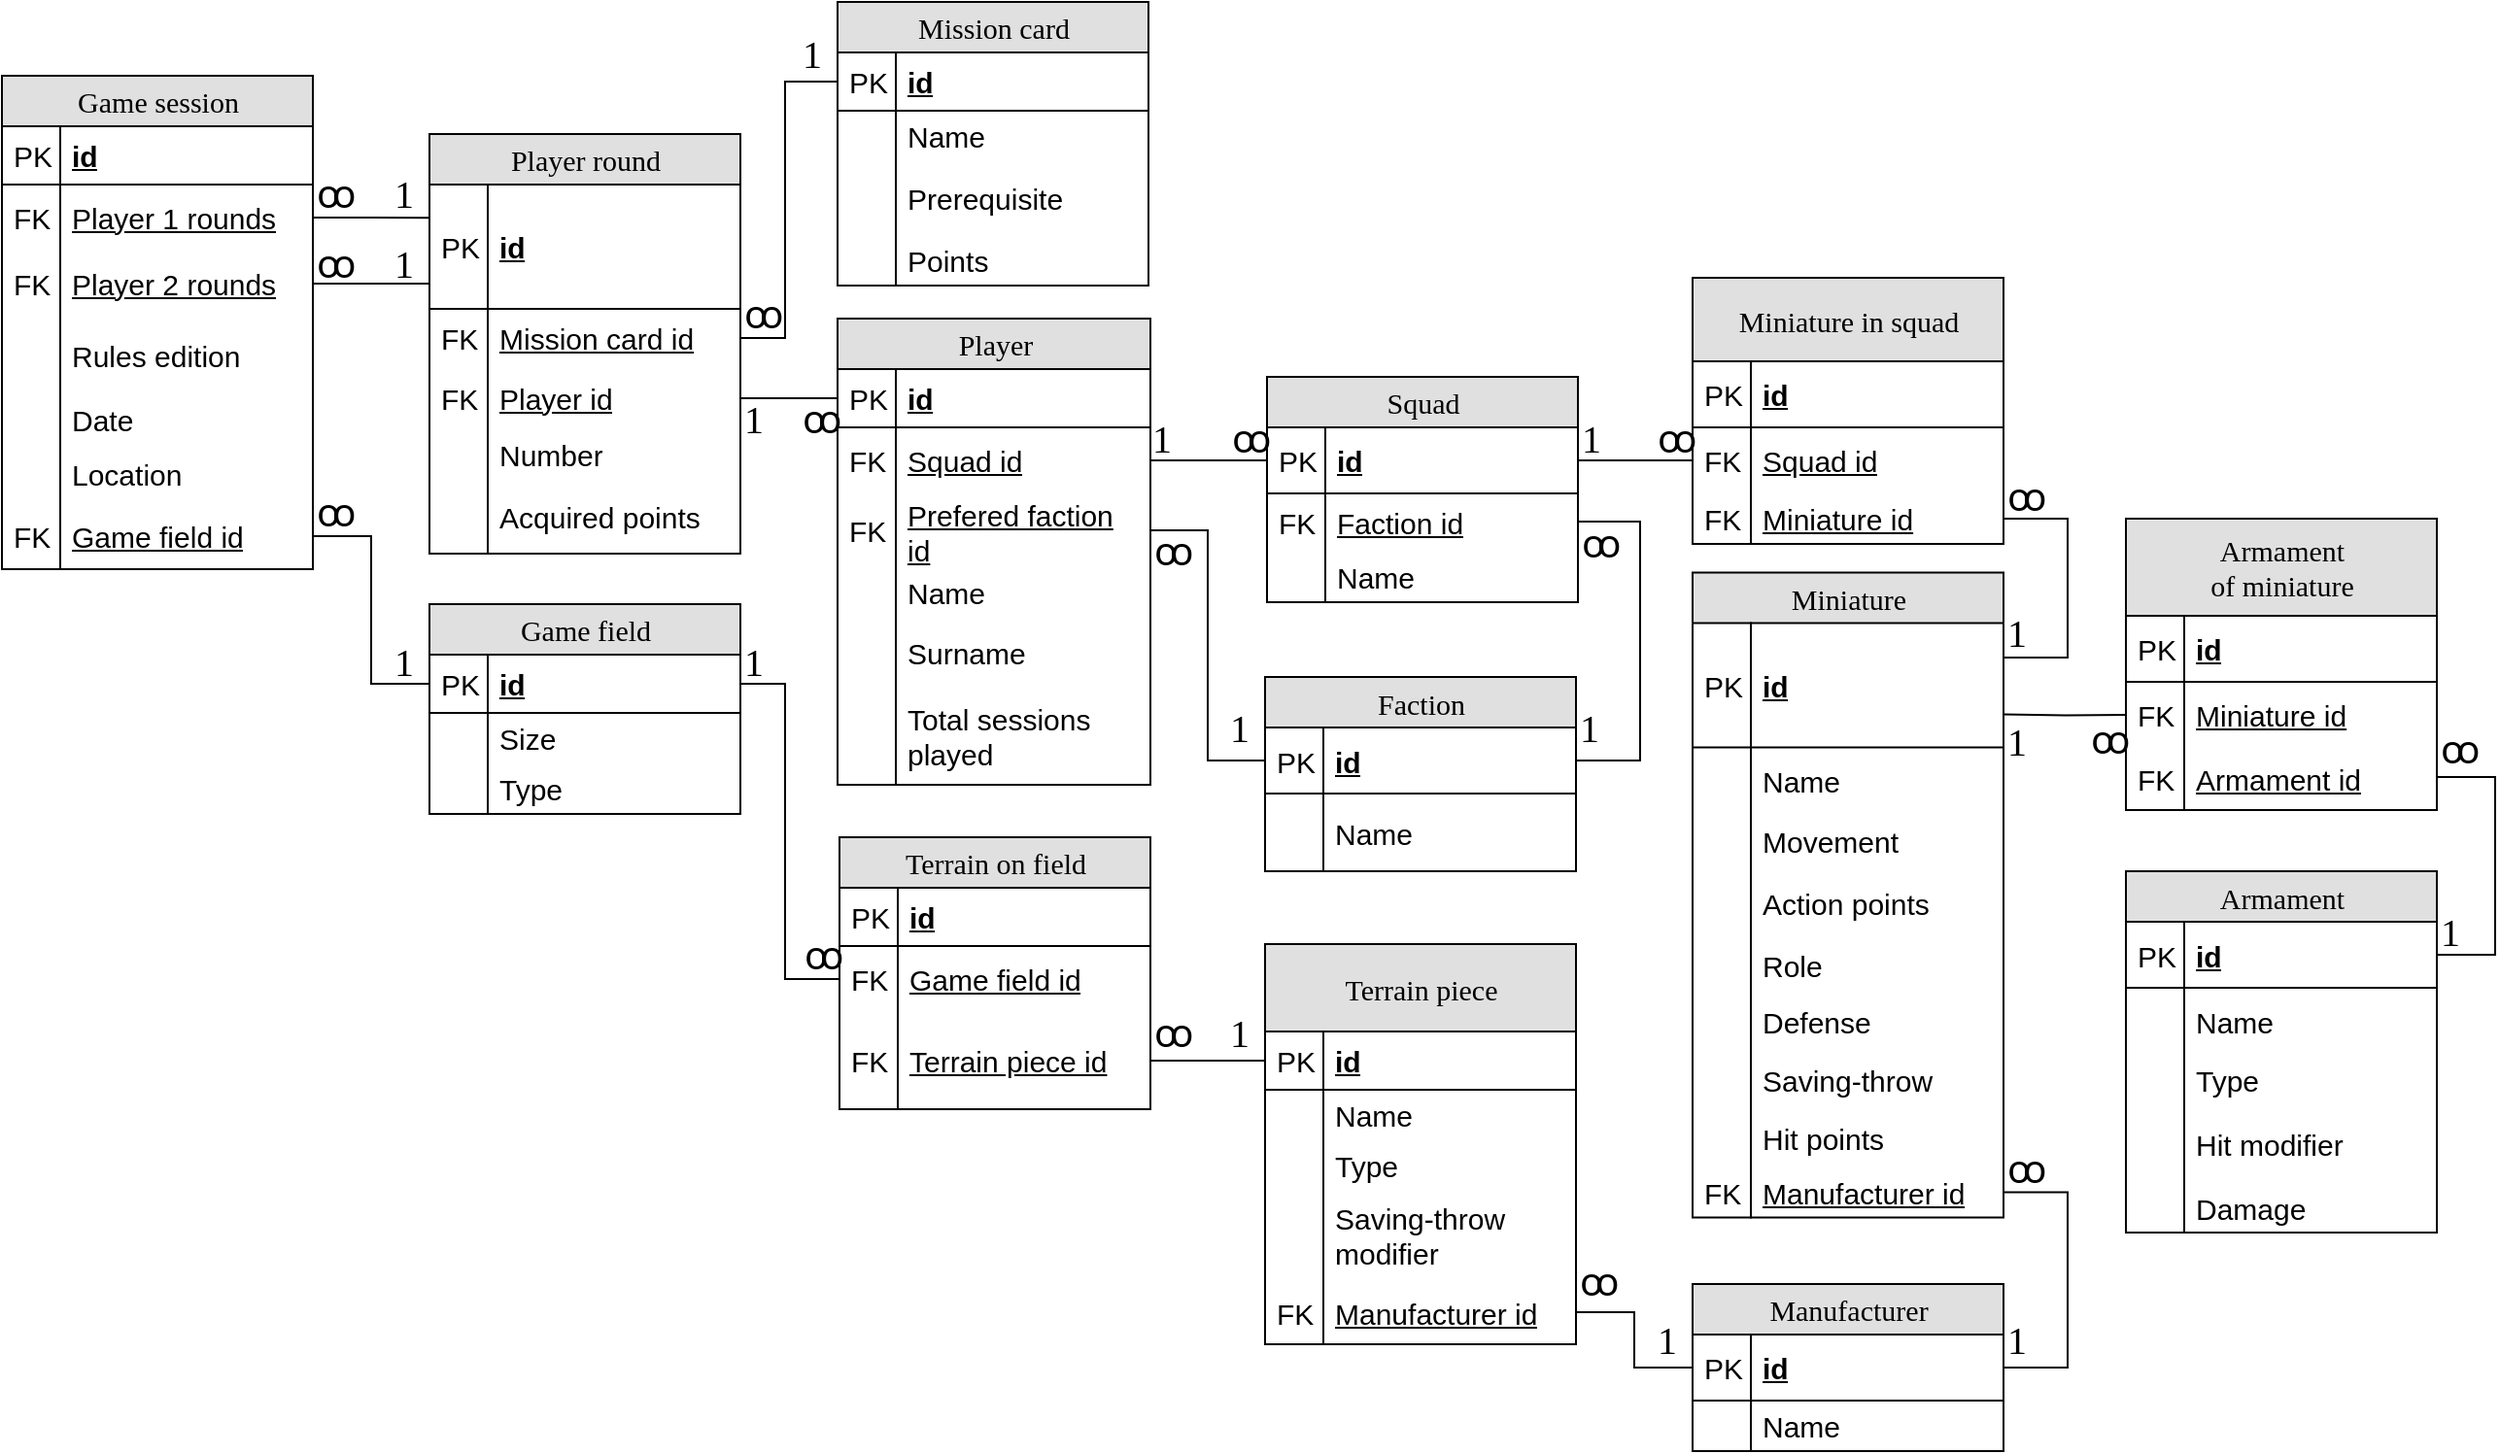 <mxfile version="21.1.2" type="device">
  <diagram name="Page-1" id="e56a1550-8fbb-45ad-956c-1786394a9013">
    <mxGraphModel dx="1410" dy="868" grid="1" gridSize="10" guides="1" tooltips="1" connect="1" arrows="1" fold="1" page="1" pageScale="1" pageWidth="1654" pageHeight="1169" background="none" math="0" shadow="0">
      <root>
        <mxCell id="0" />
        <mxCell id="1" parent="0" />
        <mxCell id="2e49270ec7c68f3f-80" value="Game session" style="swimlane;html=1;fontStyle=0;childLayout=stackLayout;horizontal=1;startSize=26;fillColor=#e0e0e0;horizontalStack=0;resizeParent=1;resizeLast=0;collapsible=1;marginBottom=0;swimlaneFillColor=#ffffff;align=center;rounded=0;shadow=0;comic=0;labelBackgroundColor=none;strokeWidth=1;fontFamily=Verdana;fontSize=15;verticalAlign=middle;" parent="1" vertex="1">
          <mxGeometry x="97" y="238" width="160" height="254" as="geometry" />
        </mxCell>
        <mxCell id="2e49270ec7c68f3f-81" value="id" style="shape=partialRectangle;top=0;left=0;right=0;bottom=1;html=1;align=left;verticalAlign=middle;fillColor=none;spacingLeft=34;spacingRight=4;whiteSpace=wrap;overflow=hidden;rotatable=0;points=[[0,0.5],[1,0.5]];portConstraint=eastwest;dropTarget=0;fontStyle=5;fontSize=15;" parent="2e49270ec7c68f3f-80" vertex="1">
          <mxGeometry y="26" width="160" height="30" as="geometry" />
        </mxCell>
        <mxCell id="2e49270ec7c68f3f-82" value="PK" style="shape=partialRectangle;top=0;left=0;bottom=0;html=1;fillColor=none;align=left;verticalAlign=middle;spacingLeft=4;spacingRight=4;whiteSpace=wrap;overflow=hidden;rotatable=0;points=[];portConstraint=eastwest;part=1;fontSize=15;" parent="2e49270ec7c68f3f-81" vertex="1" connectable="0">
          <mxGeometry width="30" height="30" as="geometry" />
        </mxCell>
        <mxCell id="RC-48kvEYJQA2k4psXhf-3" value="&lt;u&gt;Player 1 rounds&lt;/u&gt;" style="shape=partialRectangle;top=0;left=0;right=0;bottom=0;html=1;align=left;verticalAlign=middle;fillColor=none;spacingLeft=34;spacingRight=4;whiteSpace=wrap;overflow=hidden;rotatable=0;points=[[0,0.5],[1,0.5]];portConstraint=eastwest;dropTarget=0;fontSize=15;" parent="2e49270ec7c68f3f-80" vertex="1">
          <mxGeometry y="56" width="160" height="34" as="geometry" />
        </mxCell>
        <mxCell id="RC-48kvEYJQA2k4psXhf-4" value="FK" style="shape=partialRectangle;top=0;left=0;bottom=0;html=1;fillColor=none;align=left;verticalAlign=middle;spacingLeft=4;spacingRight=4;whiteSpace=wrap;overflow=hidden;rotatable=0;points=[];portConstraint=eastwest;part=1;fontSize=15;" parent="RC-48kvEYJQA2k4psXhf-3" vertex="1" connectable="0">
          <mxGeometry width="30" height="34" as="geometry" />
        </mxCell>
        <mxCell id="RC-48kvEYJQA2k4psXhf-5" value="&lt;u style=&quot;font-size: 15px;&quot;&gt;Player 2 rounds&lt;/u&gt;" style="shape=partialRectangle;top=0;left=0;right=0;bottom=0;html=1;align=left;verticalAlign=middle;fillColor=none;spacingLeft=34;spacingRight=4;whiteSpace=wrap;overflow=hidden;rotatable=0;points=[[0,0.5],[1,0.5]];portConstraint=eastwest;dropTarget=0;fontSize=15;" parent="2e49270ec7c68f3f-80" vertex="1">
          <mxGeometry y="90" width="160" height="34" as="geometry" />
        </mxCell>
        <mxCell id="RC-48kvEYJQA2k4psXhf-6" value="FK" style="shape=partialRectangle;top=0;left=0;bottom=0;html=1;fillColor=none;align=left;verticalAlign=middle;spacingLeft=4;spacingRight=4;whiteSpace=wrap;overflow=hidden;rotatable=0;points=[];portConstraint=eastwest;part=1;fontSize=15;" parent="RC-48kvEYJQA2k4psXhf-5" vertex="1" connectable="0">
          <mxGeometry width="30" height="34" as="geometry" />
        </mxCell>
        <mxCell id="lPeZsb8JoHlgmgQ1QuuW-21" value="Rules edition" style="shape=partialRectangle;top=0;left=0;right=0;bottom=0;html=1;align=left;verticalAlign=middle;fillColor=none;spacingLeft=34;spacingRight=4;whiteSpace=wrap;overflow=hidden;rotatable=0;points=[[0,0.5],[1,0.5]];portConstraint=eastwest;dropTarget=0;fontSize=15;" parent="2e49270ec7c68f3f-80" vertex="1">
          <mxGeometry y="124" width="160" height="40" as="geometry" />
        </mxCell>
        <mxCell id="lPeZsb8JoHlgmgQ1QuuW-22" value="" style="shape=partialRectangle;top=0;left=0;bottom=0;html=1;fillColor=none;align=left;verticalAlign=middle;spacingLeft=4;spacingRight=4;whiteSpace=wrap;overflow=hidden;rotatable=0;points=[];portConstraint=eastwest;part=1;fontSize=15;" parent="lPeZsb8JoHlgmgQ1QuuW-21" vertex="1" connectable="0">
          <mxGeometry width="30" height="40" as="geometry" />
        </mxCell>
        <mxCell id="2e49270ec7c68f3f-85" value="Date" style="shape=partialRectangle;top=0;left=0;right=0;bottom=0;html=1;align=left;verticalAlign=middle;fillColor=none;spacingLeft=34;spacingRight=4;whiteSpace=wrap;overflow=hidden;rotatable=0;points=[[0,0.5],[1,0.5]];portConstraint=eastwest;dropTarget=0;fontSize=15;" parent="2e49270ec7c68f3f-80" vertex="1">
          <mxGeometry y="164" width="160" height="26" as="geometry" />
        </mxCell>
        <mxCell id="2e49270ec7c68f3f-86" value="" style="shape=partialRectangle;top=0;left=0;bottom=0;html=1;fillColor=none;align=left;verticalAlign=middle;spacingLeft=4;spacingRight=4;whiteSpace=wrap;overflow=hidden;rotatable=0;points=[];portConstraint=eastwest;part=1;fontSize=15;" parent="2e49270ec7c68f3f-85" vertex="1" connectable="0">
          <mxGeometry width="30" height="26" as="geometry" />
        </mxCell>
        <mxCell id="2e49270ec7c68f3f-87" value="Location" style="shape=partialRectangle;top=0;left=0;right=0;bottom=0;html=1;align=left;verticalAlign=middle;fillColor=none;spacingLeft=34;spacingRight=4;whiteSpace=wrap;overflow=hidden;rotatable=0;points=[[0,0.5],[1,0.5]];portConstraint=eastwest;dropTarget=0;fontSize=15;" parent="2e49270ec7c68f3f-80" vertex="1">
          <mxGeometry y="190" width="160" height="30" as="geometry" />
        </mxCell>
        <mxCell id="2e49270ec7c68f3f-88" value="" style="shape=partialRectangle;top=0;left=0;bottom=0;html=1;fillColor=none;align=left;verticalAlign=middle;spacingLeft=4;spacingRight=4;whiteSpace=wrap;overflow=hidden;rotatable=0;points=[];portConstraint=eastwest;part=1;fontSize=15;" parent="2e49270ec7c68f3f-87" vertex="1" connectable="0">
          <mxGeometry width="30" height="30.0" as="geometry" />
        </mxCell>
        <mxCell id="lPeZsb8JoHlgmgQ1QuuW-23" value="&lt;u style=&quot;font-size: 15px;&quot;&gt;Game field id&lt;/u&gt;" style="shape=partialRectangle;top=0;left=0;right=0;bottom=0;html=1;align=left;verticalAlign=middle;fillColor=none;spacingLeft=34;spacingRight=4;whiteSpace=wrap;overflow=hidden;rotatable=0;points=[[0,0.5],[1,0.5]];portConstraint=eastwest;dropTarget=0;fontSize=15;" parent="2e49270ec7c68f3f-80" vertex="1">
          <mxGeometry y="220" width="160" height="34" as="geometry" />
        </mxCell>
        <mxCell id="lPeZsb8JoHlgmgQ1QuuW-24" value="FK" style="shape=partialRectangle;top=0;left=0;bottom=0;html=1;fillColor=none;align=left;verticalAlign=middle;spacingLeft=4;spacingRight=4;whiteSpace=wrap;overflow=hidden;rotatable=0;points=[];portConstraint=eastwest;part=1;fontSize=15;" parent="lPeZsb8JoHlgmgQ1QuuW-23" vertex="1" connectable="0">
          <mxGeometry width="30" height="34" as="geometry" />
        </mxCell>
        <mxCell id="lPeZsb8JoHlgmgQ1QuuW-25" value="Game field" style="swimlane;html=1;fontStyle=0;childLayout=stackLayout;horizontal=1;startSize=26;fillColor=#e0e0e0;horizontalStack=0;resizeParent=1;resizeLast=0;collapsible=1;marginBottom=0;swimlaneFillColor=#ffffff;align=center;rounded=0;shadow=0;comic=0;labelBackgroundColor=none;strokeWidth=1;fontFamily=Verdana;fontSize=15;verticalAlign=middle;" parent="1" vertex="1">
          <mxGeometry x="317" y="510" width="160" height="108" as="geometry" />
        </mxCell>
        <mxCell id="lPeZsb8JoHlgmgQ1QuuW-26" value="id" style="shape=partialRectangle;top=0;left=0;right=0;bottom=1;html=1;align=left;verticalAlign=middle;fillColor=none;spacingLeft=34;spacingRight=4;whiteSpace=wrap;overflow=hidden;rotatable=0;points=[[0,0.5],[1,0.5]];portConstraint=eastwest;dropTarget=0;fontStyle=5;fontSize=15;" parent="lPeZsb8JoHlgmgQ1QuuW-25" vertex="1">
          <mxGeometry y="26" width="160" height="30" as="geometry" />
        </mxCell>
        <mxCell id="lPeZsb8JoHlgmgQ1QuuW-27" value="PK" style="shape=partialRectangle;top=0;left=0;bottom=0;html=1;fillColor=none;align=left;verticalAlign=middle;spacingLeft=4;spacingRight=4;whiteSpace=wrap;overflow=hidden;rotatable=0;points=[];portConstraint=eastwest;part=1;fontSize=15;" parent="lPeZsb8JoHlgmgQ1QuuW-26" vertex="1" connectable="0">
          <mxGeometry width="30" height="30" as="geometry" />
        </mxCell>
        <mxCell id="RC-48kvEYJQA2k4psXhf-25" value="Size" style="shape=partialRectangle;top=0;left=0;right=0;bottom=0;html=1;align=left;verticalAlign=middle;fillColor=none;spacingLeft=34;spacingRight=4;whiteSpace=wrap;overflow=hidden;rotatable=0;points=[[0,0.5],[1,0.5]];portConstraint=eastwest;dropTarget=0;fontSize=15;" parent="lPeZsb8JoHlgmgQ1QuuW-25" vertex="1">
          <mxGeometry y="56" width="160" height="26" as="geometry" />
        </mxCell>
        <mxCell id="RC-48kvEYJQA2k4psXhf-26" value="" style="shape=partialRectangle;top=0;left=0;bottom=0;html=1;fillColor=none;align=left;verticalAlign=middle;spacingLeft=4;spacingRight=4;whiteSpace=wrap;overflow=hidden;rotatable=0;points=[];portConstraint=eastwest;part=1;fontSize=15;" parent="RC-48kvEYJQA2k4psXhf-25" vertex="1" connectable="0">
          <mxGeometry width="30" height="26" as="geometry" />
        </mxCell>
        <mxCell id="RAzT8oaxi-2ebtP1TsMU-17" value="Type" style="shape=partialRectangle;top=0;left=0;right=0;bottom=0;html=1;align=left;verticalAlign=middle;fillColor=none;spacingLeft=34;spacingRight=4;whiteSpace=wrap;overflow=hidden;rotatable=0;points=[[0,0.5],[1,0.5]];portConstraint=eastwest;dropTarget=0;fontSize=15;" parent="lPeZsb8JoHlgmgQ1QuuW-25" vertex="1">
          <mxGeometry y="82" width="160" height="26" as="geometry" />
        </mxCell>
        <mxCell id="RAzT8oaxi-2ebtP1TsMU-18" value="" style="shape=partialRectangle;top=0;left=0;bottom=0;html=1;fillColor=none;align=left;verticalAlign=middle;spacingLeft=4;spacingRight=4;whiteSpace=wrap;overflow=hidden;rotatable=0;points=[];portConstraint=eastwest;part=1;fontSize=15;" parent="RAzT8oaxi-2ebtP1TsMU-17" vertex="1" connectable="0">
          <mxGeometry width="30" height="26" as="geometry" />
        </mxCell>
        <mxCell id="lPeZsb8JoHlgmgQ1QuuW-40" value="Terrain on field" style="swimlane;html=1;fontStyle=0;childLayout=stackLayout;horizontal=1;startSize=26;fillColor=#e0e0e0;horizontalStack=0;resizeParent=1;resizeLast=0;collapsible=1;marginBottom=0;swimlaneFillColor=#ffffff;align=center;rounded=0;shadow=0;comic=0;labelBackgroundColor=none;strokeWidth=1;fontFamily=Verdana;fontSize=15;verticalAlign=middle;" parent="1" vertex="1">
          <mxGeometry x="528" y="630" width="160" height="140" as="geometry" />
        </mxCell>
        <mxCell id="lPeZsb8JoHlgmgQ1QuuW-41" value="id" style="shape=partialRectangle;top=0;left=0;right=0;bottom=1;html=1;align=left;verticalAlign=middle;fillColor=none;spacingLeft=34;spacingRight=4;whiteSpace=wrap;overflow=hidden;rotatable=0;points=[[0,0.5],[1,0.5]];portConstraint=eastwest;dropTarget=0;fontStyle=5;fontSize=15;" parent="lPeZsb8JoHlgmgQ1QuuW-40" vertex="1">
          <mxGeometry y="26" width="160" height="30" as="geometry" />
        </mxCell>
        <mxCell id="lPeZsb8JoHlgmgQ1QuuW-42" value="PK" style="shape=partialRectangle;top=0;left=0;bottom=0;html=1;fillColor=none;align=left;verticalAlign=middle;spacingLeft=4;spacingRight=4;whiteSpace=wrap;overflow=hidden;rotatable=0;points=[];portConstraint=eastwest;part=1;fontSize=15;" parent="lPeZsb8JoHlgmgQ1QuuW-41" vertex="1" connectable="0">
          <mxGeometry width="30" height="30" as="geometry" />
        </mxCell>
        <mxCell id="lPeZsb8JoHlgmgQ1QuuW-89" value="&lt;u style=&quot;font-size: 15px;&quot;&gt;Game field id&lt;/u&gt;" style="shape=partialRectangle;top=0;left=0;right=0;bottom=0;html=1;align=left;verticalAlign=middle;fillColor=none;spacingLeft=34;spacingRight=4;whiteSpace=wrap;overflow=hidden;rotatable=0;points=[[0,0.5],[1,0.5]];portConstraint=eastwest;dropTarget=0;fontSize=15;" parent="lPeZsb8JoHlgmgQ1QuuW-40" vertex="1">
          <mxGeometry y="56" width="160" height="34" as="geometry" />
        </mxCell>
        <mxCell id="lPeZsb8JoHlgmgQ1QuuW-90" value="FK" style="shape=partialRectangle;top=0;left=0;bottom=0;html=1;fillColor=none;align=left;verticalAlign=middle;spacingLeft=4;spacingRight=4;whiteSpace=wrap;overflow=hidden;rotatable=0;points=[];portConstraint=eastwest;part=1;fontSize=15;" parent="lPeZsb8JoHlgmgQ1QuuW-89" vertex="1" connectable="0">
          <mxGeometry width="30" height="34" as="geometry" />
        </mxCell>
        <mxCell id="lPeZsb8JoHlgmgQ1QuuW-43" value="&lt;u style=&quot;font-size: 15px;&quot;&gt;Terrain piece id&lt;/u&gt;" style="shape=partialRectangle;top=0;left=0;right=0;bottom=0;html=1;align=left;verticalAlign=middle;fillColor=none;spacingLeft=34;spacingRight=4;whiteSpace=wrap;overflow=hidden;rotatable=0;points=[[0,0.5],[1,0.5]];portConstraint=eastwest;dropTarget=0;fontSize=15;" parent="lPeZsb8JoHlgmgQ1QuuW-40" vertex="1">
          <mxGeometry y="90" width="160" height="50" as="geometry" />
        </mxCell>
        <mxCell id="lPeZsb8JoHlgmgQ1QuuW-44" value="FK" style="shape=partialRectangle;top=0;left=0;bottom=0;html=1;fillColor=none;align=left;verticalAlign=middle;spacingLeft=4;spacingRight=4;whiteSpace=wrap;overflow=hidden;rotatable=0;points=[];portConstraint=eastwest;part=1;fontSize=15;" parent="lPeZsb8JoHlgmgQ1QuuW-43" vertex="1" connectable="0">
          <mxGeometry width="30" height="50" as="geometry" />
        </mxCell>
        <mxCell id="lPeZsb8JoHlgmgQ1QuuW-47" value="Terrain piece" style="swimlane;html=1;fontStyle=0;childLayout=stackLayout;horizontal=1;startSize=45;fillColor=#e0e0e0;horizontalStack=0;resizeParent=1;resizeLast=0;collapsible=1;marginBottom=0;swimlaneFillColor=#ffffff;align=center;rounded=0;shadow=0;comic=0;labelBackgroundColor=none;strokeWidth=1;fontFamily=Verdana;fontSize=15;verticalAlign=middle;" parent="1" vertex="1">
          <mxGeometry x="747" y="685" width="160" height="206" as="geometry" />
        </mxCell>
        <mxCell id="lPeZsb8JoHlgmgQ1QuuW-48" value="id" style="shape=partialRectangle;top=0;left=0;right=0;bottom=1;html=1;align=left;verticalAlign=middle;fillColor=none;spacingLeft=34;spacingRight=4;whiteSpace=wrap;overflow=hidden;rotatable=0;points=[[0,0.5],[1,0.5]];portConstraint=eastwest;dropTarget=0;fontStyle=5;fontSize=15;" parent="lPeZsb8JoHlgmgQ1QuuW-47" vertex="1">
          <mxGeometry y="45" width="160" height="30" as="geometry" />
        </mxCell>
        <mxCell id="lPeZsb8JoHlgmgQ1QuuW-49" value="PK" style="shape=partialRectangle;top=0;left=0;bottom=0;html=1;fillColor=none;align=left;verticalAlign=middle;spacingLeft=4;spacingRight=4;whiteSpace=wrap;overflow=hidden;rotatable=0;points=[];portConstraint=eastwest;part=1;fontSize=15;" parent="lPeZsb8JoHlgmgQ1QuuW-48" vertex="1" connectable="0">
          <mxGeometry width="30" height="30" as="geometry" />
        </mxCell>
        <mxCell id="lPeZsb8JoHlgmgQ1QuuW-52" value="Name" style="shape=partialRectangle;top=0;left=0;right=0;bottom=0;html=1;align=left;verticalAlign=middle;fillColor=none;spacingLeft=34;spacingRight=4;whiteSpace=wrap;overflow=hidden;rotatable=0;points=[[0,0.5],[1,0.5]];portConstraint=eastwest;dropTarget=0;fontSize=15;" parent="lPeZsb8JoHlgmgQ1QuuW-47" vertex="1">
          <mxGeometry y="75" width="160" height="26" as="geometry" />
        </mxCell>
        <mxCell id="lPeZsb8JoHlgmgQ1QuuW-53" value="" style="shape=partialRectangle;top=0;left=0;bottom=0;html=1;fillColor=none;align=left;verticalAlign=middle;spacingLeft=4;spacingRight=4;whiteSpace=wrap;overflow=hidden;rotatable=0;points=[];portConstraint=eastwest;part=1;fontSize=15;" parent="lPeZsb8JoHlgmgQ1QuuW-52" vertex="1" connectable="0">
          <mxGeometry width="30" height="26" as="geometry" />
        </mxCell>
        <mxCell id="RAzT8oaxi-2ebtP1TsMU-29" value="Type" style="shape=partialRectangle;top=0;left=0;right=0;bottom=0;html=1;align=left;verticalAlign=middle;fillColor=none;spacingLeft=34;spacingRight=4;whiteSpace=wrap;overflow=hidden;rotatable=0;points=[[0,0.5],[1,0.5]];portConstraint=eastwest;dropTarget=0;fontSize=15;" parent="lPeZsb8JoHlgmgQ1QuuW-47" vertex="1">
          <mxGeometry y="101" width="160" height="26" as="geometry" />
        </mxCell>
        <mxCell id="RAzT8oaxi-2ebtP1TsMU-30" value="" style="shape=partialRectangle;top=0;left=0;bottom=0;html=1;fillColor=none;align=left;verticalAlign=middle;spacingLeft=4;spacingRight=4;whiteSpace=wrap;overflow=hidden;rotatable=0;points=[];portConstraint=eastwest;part=1;fontSize=15;" parent="RAzT8oaxi-2ebtP1TsMU-29" vertex="1" connectable="0">
          <mxGeometry width="30" height="26" as="geometry" />
        </mxCell>
        <mxCell id="lPeZsb8JoHlgmgQ1QuuW-62" value="Saving-throw modifier" style="shape=partialRectangle;top=0;left=0;right=0;bottom=0;html=1;align=left;verticalAlign=middle;fillColor=none;spacingLeft=34;spacingRight=4;whiteSpace=wrap;overflow=hidden;rotatable=0;points=[[0,0.5],[1,0.5]];portConstraint=eastwest;dropTarget=0;fontSize=15;" parent="lPeZsb8JoHlgmgQ1QuuW-47" vertex="1">
          <mxGeometry y="127" width="160" height="46" as="geometry" />
        </mxCell>
        <mxCell id="lPeZsb8JoHlgmgQ1QuuW-63" value="" style="shape=partialRectangle;top=0;left=0;bottom=0;html=1;fillColor=none;align=left;verticalAlign=middle;spacingLeft=4;spacingRight=4;whiteSpace=wrap;overflow=hidden;rotatable=0;points=[];portConstraint=eastwest;part=1;fontSize=15;" parent="lPeZsb8JoHlgmgQ1QuuW-62" vertex="1" connectable="0">
          <mxGeometry width="30" height="46.0" as="geometry" />
        </mxCell>
        <mxCell id="lPeZsb8JoHlgmgQ1QuuW-58" value="Manufacturer id" style="shape=partialRectangle;top=0;left=0;right=0;bottom=0;html=1;align=left;verticalAlign=middle;fillColor=none;spacingLeft=34;spacingRight=4;whiteSpace=wrap;overflow=hidden;rotatable=0;points=[[0,0.5],[1,0.5]];portConstraint=eastwest;dropTarget=0;fontSize=15;fontStyle=4" parent="lPeZsb8JoHlgmgQ1QuuW-47" vertex="1">
          <mxGeometry y="173" width="160" height="33" as="geometry" />
        </mxCell>
        <mxCell id="lPeZsb8JoHlgmgQ1QuuW-59" value="FK" style="shape=partialRectangle;top=0;left=0;bottom=0;html=1;fillColor=none;align=left;verticalAlign=middle;spacingLeft=4;spacingRight=4;whiteSpace=wrap;overflow=hidden;rotatable=0;points=[];portConstraint=eastwest;part=1;fontSize=15;" parent="lPeZsb8JoHlgmgQ1QuuW-58" vertex="1" connectable="0">
          <mxGeometry width="30" height="33" as="geometry" />
        </mxCell>
        <mxCell id="lPeZsb8JoHlgmgQ1QuuW-77" value="Squad" style="swimlane;html=1;fontStyle=0;childLayout=stackLayout;horizontal=1;startSize=26;fillColor=#e0e0e0;horizontalStack=0;resizeParent=1;resizeLast=0;collapsible=1;marginBottom=0;swimlaneFillColor=#ffffff;align=center;rounded=0;shadow=0;comic=0;labelBackgroundColor=none;strokeWidth=1;fontFamily=Verdana;fontSize=15;verticalAlign=middle;" parent="1" vertex="1">
          <mxGeometry x="748" y="393" width="160" height="116" as="geometry" />
        </mxCell>
        <mxCell id="lPeZsb8JoHlgmgQ1QuuW-78" value="id" style="shape=partialRectangle;top=0;left=0;right=0;bottom=1;html=1;align=left;verticalAlign=middle;fillColor=none;spacingLeft=34;spacingRight=4;whiteSpace=wrap;overflow=hidden;rotatable=0;points=[[0,0.5],[1,0.5]];portConstraint=eastwest;dropTarget=0;fontStyle=5;fontSize=15;" parent="lPeZsb8JoHlgmgQ1QuuW-77" vertex="1">
          <mxGeometry y="26" width="160" height="34" as="geometry" />
        </mxCell>
        <mxCell id="lPeZsb8JoHlgmgQ1QuuW-79" value="PK" style="shape=partialRectangle;top=0;left=0;bottom=0;html=1;fillColor=none;align=left;verticalAlign=middle;spacingLeft=4;spacingRight=4;whiteSpace=wrap;overflow=hidden;rotatable=0;points=[];portConstraint=eastwest;part=1;fontSize=15;" parent="lPeZsb8JoHlgmgQ1QuuW-78" vertex="1" connectable="0">
          <mxGeometry width="30" height="34" as="geometry" />
        </mxCell>
        <mxCell id="IKYWwKwSxvXB-Ix7NZmr-1" value="&lt;u&gt;Faction id&lt;/u&gt;" style="shape=partialRectangle;top=0;left=0;right=0;bottom=0;html=1;align=left;verticalAlign=middle;fillColor=none;spacingLeft=34;spacingRight=4;whiteSpace=wrap;overflow=hidden;rotatable=0;points=[[0,0.5],[1,0.5]];portConstraint=eastwest;dropTarget=0;fontSize=15;" parent="lPeZsb8JoHlgmgQ1QuuW-77" vertex="1">
          <mxGeometry y="60" width="160" height="30" as="geometry" />
        </mxCell>
        <mxCell id="IKYWwKwSxvXB-Ix7NZmr-2" value="FK" style="shape=partialRectangle;top=0;left=0;bottom=0;html=1;fillColor=none;align=left;verticalAlign=middle;spacingLeft=4;spacingRight=4;whiteSpace=wrap;overflow=hidden;rotatable=0;points=[];portConstraint=eastwest;part=1;fontSize=15;" parent="IKYWwKwSxvXB-Ix7NZmr-1" vertex="1" connectable="0">
          <mxGeometry width="30" height="30.0" as="geometry" />
        </mxCell>
        <mxCell id="lPeZsb8JoHlgmgQ1QuuW-82" value="Name" style="shape=partialRectangle;top=0;left=0;right=0;bottom=0;html=1;align=left;verticalAlign=middle;fillColor=none;spacingLeft=34;spacingRight=4;whiteSpace=wrap;overflow=hidden;rotatable=0;points=[[0,0.5],[1,0.5]];portConstraint=eastwest;dropTarget=0;fontSize=15;" parent="lPeZsb8JoHlgmgQ1QuuW-77" vertex="1">
          <mxGeometry y="90" width="160" height="26" as="geometry" />
        </mxCell>
        <mxCell id="lPeZsb8JoHlgmgQ1QuuW-83" value="" style="shape=partialRectangle;top=0;left=0;bottom=0;html=1;fillColor=none;align=left;verticalAlign=middle;spacingLeft=4;spacingRight=4;whiteSpace=wrap;overflow=hidden;rotatable=0;points=[];portConstraint=eastwest;part=1;fontSize=15;" parent="lPeZsb8JoHlgmgQ1QuuW-82" vertex="1" connectable="0">
          <mxGeometry width="30" height="26" as="geometry" />
        </mxCell>
        <mxCell id="lPeZsb8JoHlgmgQ1QuuW-96" value="Player" style="swimlane;html=1;fontStyle=0;childLayout=stackLayout;horizontal=1;startSize=26;fillColor=#e0e0e0;horizontalStack=0;resizeParent=1;resizeLast=0;collapsible=1;marginBottom=0;swimlaneFillColor=#ffffff;align=center;rounded=0;shadow=0;comic=0;labelBackgroundColor=none;strokeWidth=1;fontFamily=Verdana;fontSize=15;verticalAlign=middle;" parent="1" vertex="1">
          <mxGeometry x="527" y="363" width="161" height="240" as="geometry" />
        </mxCell>
        <mxCell id="lPeZsb8JoHlgmgQ1QuuW-97" value="id" style="shape=partialRectangle;top=0;left=0;right=0;bottom=1;html=1;align=left;verticalAlign=middle;fillColor=none;spacingLeft=34;spacingRight=4;whiteSpace=wrap;overflow=hidden;rotatable=0;points=[[0,0.5],[1,0.5]];portConstraint=eastwest;dropTarget=0;fontStyle=5;fontSize=15;" parent="lPeZsb8JoHlgmgQ1QuuW-96" vertex="1">
          <mxGeometry y="26" width="161" height="30" as="geometry" />
        </mxCell>
        <mxCell id="lPeZsb8JoHlgmgQ1QuuW-98" value="PK" style="shape=partialRectangle;top=0;left=0;bottom=0;html=1;fillColor=none;align=left;verticalAlign=middle;spacingLeft=4;spacingRight=4;whiteSpace=wrap;overflow=hidden;rotatable=0;points=[];portConstraint=eastwest;part=1;fontSize=15;" parent="lPeZsb8JoHlgmgQ1QuuW-97" vertex="1" connectable="0">
          <mxGeometry width="30" height="30" as="geometry" />
        </mxCell>
        <mxCell id="RC-48kvEYJQA2k4psXhf-20" value="&lt;u style=&quot;font-size: 15px;&quot;&gt;Squad id&lt;/u&gt;" style="shape=partialRectangle;top=0;left=0;right=0;bottom=0;html=1;align=left;verticalAlign=middle;fillColor=none;spacingLeft=34;spacingRight=4;whiteSpace=wrap;overflow=hidden;rotatable=0;points=[[0,0.5],[1,0.5]];portConstraint=eastwest;dropTarget=0;fontSize=15;" parent="lPeZsb8JoHlgmgQ1QuuW-96" vertex="1">
          <mxGeometry y="56" width="161" height="34" as="geometry" />
        </mxCell>
        <mxCell id="RC-48kvEYJQA2k4psXhf-21" value="FK" style="shape=partialRectangle;top=0;left=0;bottom=0;html=1;fillColor=none;align=left;verticalAlign=middle;spacingLeft=4;spacingRight=4;whiteSpace=wrap;overflow=hidden;rotatable=0;points=[];portConstraint=eastwest;part=1;fontSize=15;" parent="RC-48kvEYJQA2k4psXhf-20" vertex="1" connectable="0">
          <mxGeometry width="30" height="34" as="geometry" />
        </mxCell>
        <mxCell id="lPeZsb8JoHlgmgQ1QuuW-105" value="&lt;u&gt;Prefered faction id&lt;/u&gt;" style="shape=partialRectangle;top=0;left=0;right=0;bottom=0;html=1;align=left;verticalAlign=middle;fillColor=none;spacingLeft=34;spacingRight=4;whiteSpace=wrap;overflow=hidden;rotatable=0;points=[[0,0.5],[1,0.5]];portConstraint=eastwest;dropTarget=0;fontSize=15;" parent="lPeZsb8JoHlgmgQ1QuuW-96" vertex="1">
          <mxGeometry y="90" width="161" height="38" as="geometry" />
        </mxCell>
        <mxCell id="lPeZsb8JoHlgmgQ1QuuW-106" value="FK" style="shape=partialRectangle;top=0;left=0;bottom=0;html=1;fillColor=none;align=left;verticalAlign=middle;spacingLeft=4;spacingRight=4;whiteSpace=wrap;overflow=hidden;rotatable=0;points=[];portConstraint=eastwest;part=1;fontSize=15;" parent="lPeZsb8JoHlgmgQ1QuuW-105" vertex="1" connectable="0">
          <mxGeometry width="30" height="38" as="geometry" />
        </mxCell>
        <mxCell id="lPeZsb8JoHlgmgQ1QuuW-101" value="Name" style="shape=partialRectangle;top=0;left=0;right=0;bottom=0;html=1;align=left;verticalAlign=middle;fillColor=none;spacingLeft=34;spacingRight=4;whiteSpace=wrap;overflow=hidden;rotatable=0;points=[[0,0.5],[1,0.5]];portConstraint=eastwest;dropTarget=0;fontSize=15;" parent="lPeZsb8JoHlgmgQ1QuuW-96" vertex="1">
          <mxGeometry y="128" width="161" height="26" as="geometry" />
        </mxCell>
        <mxCell id="lPeZsb8JoHlgmgQ1QuuW-102" value="" style="shape=partialRectangle;top=0;left=0;bottom=0;html=1;fillColor=none;align=left;verticalAlign=middle;spacingLeft=4;spacingRight=4;whiteSpace=wrap;overflow=hidden;rotatable=0;points=[];portConstraint=eastwest;part=1;fontSize=15;" parent="lPeZsb8JoHlgmgQ1QuuW-101" vertex="1" connectable="0">
          <mxGeometry width="30" height="26" as="geometry" />
        </mxCell>
        <mxCell id="lPeZsb8JoHlgmgQ1QuuW-103" value="Surname" style="shape=partialRectangle;top=0;left=0;right=0;bottom=0;html=1;align=left;verticalAlign=middle;fillColor=none;spacingLeft=34;spacingRight=4;whiteSpace=wrap;overflow=hidden;rotatable=0;points=[[0,0.5],[1,0.5]];portConstraint=eastwest;dropTarget=0;fontSize=15;" parent="lPeZsb8JoHlgmgQ1QuuW-96" vertex="1">
          <mxGeometry y="154" width="161" height="36" as="geometry" />
        </mxCell>
        <mxCell id="lPeZsb8JoHlgmgQ1QuuW-104" value="" style="shape=partialRectangle;top=0;left=0;bottom=0;html=1;fillColor=none;align=left;verticalAlign=middle;spacingLeft=4;spacingRight=4;whiteSpace=wrap;overflow=hidden;rotatable=0;points=[];portConstraint=eastwest;part=1;fontSize=15;" parent="lPeZsb8JoHlgmgQ1QuuW-103" vertex="1" connectable="0">
          <mxGeometry width="30" height="36" as="geometry" />
        </mxCell>
        <mxCell id="lPeZsb8JoHlgmgQ1QuuW-107" value="Total sessions played" style="shape=partialRectangle;top=0;left=0;right=0;bottom=0;html=1;align=left;verticalAlign=middle;fillColor=none;spacingLeft=34;spacingRight=4;whiteSpace=wrap;overflow=hidden;rotatable=0;points=[[0,0.5],[1,0.5]];portConstraint=eastwest;dropTarget=0;fontSize=15;" parent="lPeZsb8JoHlgmgQ1QuuW-96" vertex="1">
          <mxGeometry y="190" width="161" height="50" as="geometry" />
        </mxCell>
        <mxCell id="lPeZsb8JoHlgmgQ1QuuW-108" value="" style="shape=partialRectangle;top=0;left=0;bottom=0;html=1;fillColor=none;align=left;verticalAlign=middle;spacingLeft=4;spacingRight=4;whiteSpace=wrap;overflow=hidden;rotatable=0;points=[];portConstraint=eastwest;part=1;fontSize=15;" parent="lPeZsb8JoHlgmgQ1QuuW-107" vertex="1" connectable="0">
          <mxGeometry width="30" height="50" as="geometry" />
        </mxCell>
        <mxCell id="lPeZsb8JoHlgmgQ1QuuW-158" value="Mission card" style="swimlane;html=1;fontStyle=0;childLayout=stackLayout;horizontal=1;startSize=26;fillColor=#e0e0e0;horizontalStack=0;resizeParent=1;resizeLast=0;collapsible=1;marginBottom=0;swimlaneFillColor=#ffffff;align=center;rounded=0;shadow=0;comic=0;labelBackgroundColor=none;strokeWidth=1;fontFamily=Verdana;fontSize=15;verticalAlign=middle;" parent="1" vertex="1">
          <mxGeometry x="527" y="200" width="160" height="146" as="geometry" />
        </mxCell>
        <mxCell id="lPeZsb8JoHlgmgQ1QuuW-159" value="id" style="shape=partialRectangle;top=0;left=0;right=0;bottom=1;html=1;align=left;verticalAlign=middle;fillColor=none;spacingLeft=34;spacingRight=4;whiteSpace=wrap;overflow=hidden;rotatable=0;points=[[0,0.5],[1,0.5]];portConstraint=eastwest;dropTarget=0;fontStyle=5;fontSize=15;" parent="lPeZsb8JoHlgmgQ1QuuW-158" vertex="1">
          <mxGeometry y="26" width="160" height="30" as="geometry" />
        </mxCell>
        <mxCell id="lPeZsb8JoHlgmgQ1QuuW-160" value="PK" style="shape=partialRectangle;top=0;left=0;bottom=0;html=1;fillColor=none;align=left;verticalAlign=middle;spacingLeft=4;spacingRight=4;whiteSpace=wrap;overflow=hidden;rotatable=0;points=[];portConstraint=eastwest;part=1;fontSize=15;" parent="lPeZsb8JoHlgmgQ1QuuW-159" vertex="1" connectable="0">
          <mxGeometry width="30" height="30" as="geometry" />
        </mxCell>
        <mxCell id="lPeZsb8JoHlgmgQ1QuuW-163" value="Name" style="shape=partialRectangle;top=0;left=0;right=0;bottom=0;html=1;align=left;verticalAlign=middle;fillColor=none;spacingLeft=34;spacingRight=4;whiteSpace=wrap;overflow=hidden;rotatable=0;points=[[0,0.5],[1,0.5]];portConstraint=eastwest;dropTarget=0;fontSize=15;" parent="lPeZsb8JoHlgmgQ1QuuW-158" vertex="1">
          <mxGeometry y="56" width="160" height="26" as="geometry" />
        </mxCell>
        <mxCell id="lPeZsb8JoHlgmgQ1QuuW-164" value="" style="shape=partialRectangle;top=0;left=0;bottom=0;html=1;fillColor=none;align=left;verticalAlign=middle;spacingLeft=4;spacingRight=4;whiteSpace=wrap;overflow=hidden;rotatable=0;points=[];portConstraint=eastwest;part=1;fontSize=15;" parent="lPeZsb8JoHlgmgQ1QuuW-163" vertex="1" connectable="0">
          <mxGeometry width="30" height="26" as="geometry" />
        </mxCell>
        <mxCell id="lPeZsb8JoHlgmgQ1QuuW-190" value="Prerequisite" style="shape=partialRectangle;top=0;left=0;right=0;bottom=0;html=1;align=left;verticalAlign=middle;fillColor=none;spacingLeft=34;spacingRight=4;whiteSpace=wrap;overflow=hidden;rotatable=0;points=[[0,0.5],[1,0.5]];portConstraint=eastwest;dropTarget=0;fontSize=15;" parent="lPeZsb8JoHlgmgQ1QuuW-158" vertex="1">
          <mxGeometry y="82" width="160" height="38" as="geometry" />
        </mxCell>
        <mxCell id="lPeZsb8JoHlgmgQ1QuuW-191" value="" style="shape=partialRectangle;top=0;left=0;bottom=0;html=1;fillColor=none;align=left;verticalAlign=middle;spacingLeft=4;spacingRight=4;whiteSpace=wrap;overflow=hidden;rotatable=0;points=[];portConstraint=eastwest;part=1;fontSize=15;" parent="lPeZsb8JoHlgmgQ1QuuW-190" vertex="1" connectable="0">
          <mxGeometry width="30" height="38" as="geometry" />
        </mxCell>
        <mxCell id="lPeZsb8JoHlgmgQ1QuuW-192" value="Points" style="shape=partialRectangle;top=0;left=0;right=0;bottom=0;html=1;align=left;verticalAlign=middle;fillColor=none;spacingLeft=34;spacingRight=4;whiteSpace=wrap;overflow=hidden;rotatable=0;points=[[0,0.5],[1,0.5]];portConstraint=eastwest;dropTarget=0;fontSize=15;" parent="lPeZsb8JoHlgmgQ1QuuW-158" vertex="1">
          <mxGeometry y="120" width="160" height="26" as="geometry" />
        </mxCell>
        <mxCell id="lPeZsb8JoHlgmgQ1QuuW-193" value="" style="shape=partialRectangle;top=0;left=0;bottom=0;html=1;fillColor=none;align=left;verticalAlign=middle;spacingLeft=4;spacingRight=4;whiteSpace=wrap;overflow=hidden;rotatable=0;points=[];portConstraint=eastwest;part=1;fontSize=15;" parent="lPeZsb8JoHlgmgQ1QuuW-192" vertex="1" connectable="0">
          <mxGeometry width="30" height="26" as="geometry" />
        </mxCell>
        <mxCell id="lPeZsb8JoHlgmgQ1QuuW-167" value="Player round" style="swimlane;html=1;fontStyle=0;childLayout=stackLayout;horizontal=1;startSize=26;fillColor=#e0e0e0;horizontalStack=0;resizeParent=1;resizeLast=0;collapsible=1;marginBottom=0;swimlaneFillColor=#ffffff;align=center;rounded=0;shadow=0;comic=0;labelBackgroundColor=none;strokeWidth=1;fontFamily=Verdana;fontSize=15;verticalAlign=middle;" parent="1" vertex="1">
          <mxGeometry x="317" y="268" width="160" height="216" as="geometry" />
        </mxCell>
        <mxCell id="lPeZsb8JoHlgmgQ1QuuW-168" value="id" style="shape=partialRectangle;top=0;left=0;right=0;bottom=1;html=1;align=left;verticalAlign=middle;fillColor=none;spacingLeft=34;spacingRight=4;whiteSpace=wrap;overflow=hidden;rotatable=0;points=[[0,0.5],[1,0.5]];portConstraint=eastwest;dropTarget=0;fontStyle=5;fontSize=15;" parent="lPeZsb8JoHlgmgQ1QuuW-167" vertex="1">
          <mxGeometry y="26" width="160" height="64" as="geometry" />
        </mxCell>
        <mxCell id="lPeZsb8JoHlgmgQ1QuuW-169" value="PK" style="shape=partialRectangle;top=0;left=0;bottom=0;html=1;fillColor=none;align=left;verticalAlign=middle;spacingLeft=4;spacingRight=4;whiteSpace=wrap;overflow=hidden;rotatable=0;points=[];portConstraint=eastwest;part=1;fontSize=15;" parent="lPeZsb8JoHlgmgQ1QuuW-168" vertex="1" connectable="0">
          <mxGeometry width="30" height="64" as="geometry" />
        </mxCell>
        <mxCell id="RC-48kvEYJQA2k4psXhf-1" value="Mission card id" style="shape=partialRectangle;top=0;left=0;right=0;bottom=0;html=1;align=left;verticalAlign=middle;fillColor=none;spacingLeft=34;spacingRight=4;whiteSpace=wrap;overflow=hidden;rotatable=0;points=[[0,0.5],[1,0.5]];portConstraint=eastwest;dropTarget=0;fontSize=15;fontStyle=4" parent="lPeZsb8JoHlgmgQ1QuuW-167" vertex="1">
          <mxGeometry y="90" width="160" height="30" as="geometry" />
        </mxCell>
        <mxCell id="RC-48kvEYJQA2k4psXhf-2" value="FK" style="shape=partialRectangle;top=0;left=0;bottom=0;html=1;fillColor=none;align=left;verticalAlign=middle;spacingLeft=4;spacingRight=4;whiteSpace=wrap;overflow=hidden;rotatable=0;points=[];portConstraint=eastwest;part=1;fontSize=15;" parent="RC-48kvEYJQA2k4psXhf-1" vertex="1" connectable="0">
          <mxGeometry width="30" height="30.0" as="geometry" />
        </mxCell>
        <mxCell id="lPeZsb8JoHlgmgQ1QuuW-170" value="Player id" style="shape=partialRectangle;top=0;left=0;right=0;bottom=0;html=1;align=left;verticalAlign=middle;fillColor=none;spacingLeft=34;spacingRight=4;whiteSpace=wrap;overflow=hidden;rotatable=0;points=[[0,0.5],[1,0.5]];portConstraint=eastwest;dropTarget=0;fontSize=15;fontStyle=4" parent="lPeZsb8JoHlgmgQ1QuuW-167" vertex="1">
          <mxGeometry y="120" width="160" height="32" as="geometry" />
        </mxCell>
        <mxCell id="lPeZsb8JoHlgmgQ1QuuW-171" value="FK" style="shape=partialRectangle;top=0;left=0;bottom=0;html=1;fillColor=none;align=left;verticalAlign=middle;spacingLeft=4;spacingRight=4;whiteSpace=wrap;overflow=hidden;rotatable=0;points=[];portConstraint=eastwest;part=1;fontSize=15;" parent="lPeZsb8JoHlgmgQ1QuuW-170" vertex="1" connectable="0">
          <mxGeometry width="30" height="32" as="geometry" />
        </mxCell>
        <mxCell id="RC-48kvEYJQA2k4psXhf-13" value="Number" style="shape=partialRectangle;top=0;left=0;right=0;bottom=0;html=1;align=left;verticalAlign=middle;fillColor=none;spacingLeft=34;spacingRight=4;whiteSpace=wrap;overflow=hidden;rotatable=0;points=[[0,0.5],[1,0.5]];portConstraint=eastwest;dropTarget=0;fontSize=15;" parent="lPeZsb8JoHlgmgQ1QuuW-167" vertex="1">
          <mxGeometry y="152" width="160" height="26" as="geometry" />
        </mxCell>
        <mxCell id="RC-48kvEYJQA2k4psXhf-14" value="" style="shape=partialRectangle;top=0;left=0;bottom=0;html=1;fillColor=none;align=left;verticalAlign=middle;spacingLeft=4;spacingRight=4;whiteSpace=wrap;overflow=hidden;rotatable=0;points=[];portConstraint=eastwest;part=1;fontSize=15;" parent="RC-48kvEYJQA2k4psXhf-13" vertex="1" connectable="0">
          <mxGeometry width="30" height="26" as="geometry" />
        </mxCell>
        <mxCell id="RC-48kvEYJQA2k4psXhf-15" value="Acquired points" style="shape=partialRectangle;top=0;left=0;right=0;bottom=0;html=1;align=left;verticalAlign=middle;fillColor=none;spacingLeft=34;spacingRight=4;whiteSpace=wrap;overflow=hidden;rotatable=0;points=[[0,0.5],[1,0.5]];portConstraint=eastwest;dropTarget=0;fontSize=15;" parent="lPeZsb8JoHlgmgQ1QuuW-167" vertex="1">
          <mxGeometry y="178" width="160" height="38" as="geometry" />
        </mxCell>
        <mxCell id="RC-48kvEYJQA2k4psXhf-16" value="" style="shape=partialRectangle;top=0;left=0;bottom=0;html=1;fillColor=none;align=left;verticalAlign=middle;spacingLeft=4;spacingRight=4;whiteSpace=wrap;overflow=hidden;rotatable=0;points=[];portConstraint=eastwest;part=1;fontSize=15;" parent="RC-48kvEYJQA2k4psXhf-15" vertex="1" connectable="0">
          <mxGeometry width="30" height="38" as="geometry" />
        </mxCell>
        <mxCell id="lPeZsb8JoHlgmgQ1QuuW-197" value="Miniature in squad" style="swimlane;html=1;fontStyle=0;childLayout=stackLayout;horizontal=1;startSize=43;fillColor=#e0e0e0;horizontalStack=0;resizeParent=1;resizeLast=0;collapsible=1;marginBottom=0;swimlaneFillColor=#ffffff;align=center;rounded=0;shadow=0;comic=0;labelBackgroundColor=none;strokeWidth=1;fontFamily=Verdana;fontSize=15;verticalAlign=middle;" parent="1" vertex="1">
          <mxGeometry x="967" y="342" width="160" height="137" as="geometry" />
        </mxCell>
        <mxCell id="lPeZsb8JoHlgmgQ1QuuW-198" value="id" style="shape=partialRectangle;top=0;left=0;right=0;bottom=1;html=1;align=left;verticalAlign=middle;fillColor=none;spacingLeft=34;spacingRight=4;whiteSpace=wrap;overflow=hidden;rotatable=0;points=[[0,0.5],[1,0.5]];portConstraint=eastwest;dropTarget=0;fontStyle=5;fontSize=15;" parent="lPeZsb8JoHlgmgQ1QuuW-197" vertex="1">
          <mxGeometry y="43" width="160" height="34" as="geometry" />
        </mxCell>
        <mxCell id="lPeZsb8JoHlgmgQ1QuuW-199" value="PK" style="shape=partialRectangle;top=0;left=0;bottom=0;html=1;fillColor=none;align=left;verticalAlign=middle;spacingLeft=4;spacingRight=4;whiteSpace=wrap;overflow=hidden;rotatable=0;points=[];portConstraint=eastwest;part=1;fontSize=15;" parent="lPeZsb8JoHlgmgQ1QuuW-198" vertex="1" connectable="0">
          <mxGeometry width="30" height="34" as="geometry" />
        </mxCell>
        <mxCell id="lPeZsb8JoHlgmgQ1QuuW-200" value="&lt;u style=&quot;font-size: 15px;&quot;&gt;Squad id&lt;/u&gt;" style="shape=partialRectangle;top=0;left=0;right=0;bottom=0;html=1;align=left;verticalAlign=middle;fillColor=none;spacingLeft=34;spacingRight=4;whiteSpace=wrap;overflow=hidden;rotatable=0;points=[[0,0.5],[1,0.5]];portConstraint=eastwest;dropTarget=0;fontSize=15;" parent="lPeZsb8JoHlgmgQ1QuuW-197" vertex="1">
          <mxGeometry y="77" width="160" height="34" as="geometry" />
        </mxCell>
        <mxCell id="lPeZsb8JoHlgmgQ1QuuW-201" value="FK" style="shape=partialRectangle;top=0;left=0;bottom=0;html=1;fillColor=none;align=left;verticalAlign=middle;spacingLeft=4;spacingRight=4;whiteSpace=wrap;overflow=hidden;rotatable=0;points=[];portConstraint=eastwest;part=1;fontSize=15;" parent="lPeZsb8JoHlgmgQ1QuuW-200" vertex="1" connectable="0">
          <mxGeometry width="30" height="34" as="geometry" />
        </mxCell>
        <mxCell id="lPeZsb8JoHlgmgQ1QuuW-202" value="&lt;u style=&quot;font-size: 15px;&quot;&gt;Miniature id&lt;/u&gt;" style="shape=partialRectangle;top=0;left=0;right=0;bottom=0;html=1;align=left;verticalAlign=middle;fillColor=none;spacingLeft=34;spacingRight=4;whiteSpace=wrap;overflow=hidden;rotatable=0;points=[[0,0.5],[1,0.5]];portConstraint=eastwest;dropTarget=0;fontSize=15;" parent="lPeZsb8JoHlgmgQ1QuuW-197" vertex="1">
          <mxGeometry y="111" width="160" height="26" as="geometry" />
        </mxCell>
        <mxCell id="lPeZsb8JoHlgmgQ1QuuW-203" value="FK" style="shape=partialRectangle;top=0;left=0;bottom=0;html=1;fillColor=none;align=left;verticalAlign=middle;spacingLeft=4;spacingRight=4;whiteSpace=wrap;overflow=hidden;rotatable=0;points=[];portConstraint=eastwest;part=1;fontSize=15;" parent="lPeZsb8JoHlgmgQ1QuuW-202" vertex="1" connectable="0">
          <mxGeometry width="30" height="26" as="geometry" />
        </mxCell>
        <mxCell id="lPeZsb8JoHlgmgQ1QuuW-204" value="Miniature" style="swimlane;html=1;fontStyle=0;childLayout=stackLayout;horizontal=1;startSize=26;fillColor=#e0e0e0;horizontalStack=0;resizeParent=1;resizeLast=0;collapsible=1;marginBottom=0;swimlaneFillColor=#ffffff;align=center;rounded=0;shadow=0;comic=0;labelBackgroundColor=none;strokeWidth=1;fontFamily=Verdana;fontSize=15;verticalAlign=middle;" parent="1" vertex="1">
          <mxGeometry x="967" y="493.75" width="160" height="332" as="geometry" />
        </mxCell>
        <mxCell id="lPeZsb8JoHlgmgQ1QuuW-205" value="id" style="shape=partialRectangle;top=0;left=0;right=0;bottom=1;html=1;align=left;verticalAlign=middle;fillColor=none;spacingLeft=34;spacingRight=4;whiteSpace=wrap;overflow=hidden;rotatable=0;points=[[0,0.5],[1,0.5]];portConstraint=eastwest;dropTarget=0;fontStyle=5;fontSize=15;" parent="lPeZsb8JoHlgmgQ1QuuW-204" vertex="1">
          <mxGeometry y="26" width="160" height="64" as="geometry" />
        </mxCell>
        <mxCell id="lPeZsb8JoHlgmgQ1QuuW-206" value="PK" style="shape=partialRectangle;top=0;left=0;bottom=0;html=1;fillColor=none;align=left;verticalAlign=middle;spacingLeft=4;spacingRight=4;whiteSpace=wrap;overflow=hidden;rotatable=0;points=[];portConstraint=eastwest;part=1;fontSize=15;" parent="lPeZsb8JoHlgmgQ1QuuW-205" vertex="1" connectable="0">
          <mxGeometry width="30" height="64" as="geometry" />
        </mxCell>
        <mxCell id="lPeZsb8JoHlgmgQ1QuuW-207" value="&lt;span style=&quot;font-size: 15px;&quot;&gt;Name&lt;/span&gt;" style="shape=partialRectangle;top=0;left=0;right=0;bottom=0;html=1;align=left;verticalAlign=middle;fillColor=none;spacingLeft=34;spacingRight=4;whiteSpace=wrap;overflow=hidden;rotatable=0;points=[[0,0.5],[1,0.5]];portConstraint=eastwest;dropTarget=0;fontSize=15;" parent="lPeZsb8JoHlgmgQ1QuuW-204" vertex="1">
          <mxGeometry y="90" width="160" height="34" as="geometry" />
        </mxCell>
        <mxCell id="lPeZsb8JoHlgmgQ1QuuW-208" value="" style="shape=partialRectangle;top=0;left=0;bottom=0;html=1;fillColor=none;align=left;verticalAlign=middle;spacingLeft=4;spacingRight=4;whiteSpace=wrap;overflow=hidden;rotatable=0;points=[];portConstraint=eastwest;part=1;fontSize=15;" parent="lPeZsb8JoHlgmgQ1QuuW-207" vertex="1" connectable="0">
          <mxGeometry width="30" height="34" as="geometry" />
        </mxCell>
        <mxCell id="lPeZsb8JoHlgmgQ1QuuW-220" value="&lt;span style=&quot;font-size: 15px;&quot;&gt;Movement&lt;/span&gt;" style="shape=partialRectangle;top=0;left=0;right=0;bottom=0;html=1;align=left;verticalAlign=middle;fillColor=none;spacingLeft=34;spacingRight=4;whiteSpace=wrap;overflow=hidden;rotatable=0;points=[[0,0.5],[1,0.5]];portConstraint=eastwest;dropTarget=0;fontSize=15;" parent="lPeZsb8JoHlgmgQ1QuuW-204" vertex="1">
          <mxGeometry y="124" width="160" height="28" as="geometry" />
        </mxCell>
        <mxCell id="lPeZsb8JoHlgmgQ1QuuW-221" value="" style="shape=partialRectangle;top=0;left=0;bottom=0;html=1;fillColor=none;align=left;verticalAlign=middle;spacingLeft=4;spacingRight=4;whiteSpace=wrap;overflow=hidden;rotatable=0;points=[];portConstraint=eastwest;part=1;fontSize=15;" parent="lPeZsb8JoHlgmgQ1QuuW-220" vertex="1" connectable="0">
          <mxGeometry width="30" height="28" as="geometry" />
        </mxCell>
        <mxCell id="Scw1gnlOMJkXW-XP4oHm-137" value="&lt;span style=&quot;font-size: 15px;&quot;&gt;Action points&lt;/span&gt;" style="shape=partialRectangle;top=0;left=0;right=0;bottom=0;html=1;align=left;verticalAlign=middle;fillColor=none;spacingLeft=34;spacingRight=4;whiteSpace=wrap;overflow=hidden;rotatable=0;points=[[0,0.5],[1,0.5]];portConstraint=eastwest;dropTarget=0;fontSize=15;" parent="lPeZsb8JoHlgmgQ1QuuW-204" vertex="1">
          <mxGeometry y="152" width="160" height="36" as="geometry" />
        </mxCell>
        <mxCell id="Scw1gnlOMJkXW-XP4oHm-138" value="" style="shape=partialRectangle;top=0;left=0;bottom=0;html=1;fillColor=none;align=left;verticalAlign=middle;spacingLeft=4;spacingRight=4;whiteSpace=wrap;overflow=hidden;rotatable=0;points=[];portConstraint=eastwest;part=1;fontSize=15;" parent="Scw1gnlOMJkXW-XP4oHm-137" vertex="1" connectable="0">
          <mxGeometry width="30" height="36" as="geometry" />
        </mxCell>
        <mxCell id="RAzT8oaxi-2ebtP1TsMU-21" value="&lt;span style=&quot;font-size: 15px;&quot;&gt;Role&lt;/span&gt;" style="shape=partialRectangle;top=0;left=0;right=0;bottom=0;html=1;align=left;verticalAlign=middle;fillColor=none;spacingLeft=34;spacingRight=4;whiteSpace=wrap;overflow=hidden;rotatable=0;points=[[0,0.5],[1,0.5]];portConstraint=eastwest;dropTarget=0;fontSize=15;" parent="lPeZsb8JoHlgmgQ1QuuW-204" vertex="1">
          <mxGeometry y="188" width="160" height="28" as="geometry" />
        </mxCell>
        <mxCell id="RAzT8oaxi-2ebtP1TsMU-22" value="" style="shape=partialRectangle;top=0;left=0;bottom=0;html=1;fillColor=none;align=left;verticalAlign=middle;spacingLeft=4;spacingRight=4;whiteSpace=wrap;overflow=hidden;rotatable=0;points=[];portConstraint=eastwest;part=1;fontSize=15;" parent="RAzT8oaxi-2ebtP1TsMU-21" vertex="1" connectable="0">
          <mxGeometry width="30" height="28" as="geometry" />
        </mxCell>
        <mxCell id="Scw1gnlOMJkXW-XP4oHm-139" value="&lt;span style=&quot;font-size: 15px;&quot;&gt;Defense&lt;/span&gt;" style="shape=partialRectangle;top=0;left=0;right=0;bottom=0;html=1;align=left;verticalAlign=middle;fillColor=none;spacingLeft=34;spacingRight=4;whiteSpace=wrap;overflow=hidden;rotatable=0;points=[[0,0.5],[1,0.5]];portConstraint=eastwest;dropTarget=0;fontSize=15;" parent="lPeZsb8JoHlgmgQ1QuuW-204" vertex="1">
          <mxGeometry y="216" width="160" height="30" as="geometry" />
        </mxCell>
        <mxCell id="Scw1gnlOMJkXW-XP4oHm-140" value="" style="shape=partialRectangle;top=0;left=0;bottom=0;html=1;fillColor=none;align=left;verticalAlign=middle;spacingLeft=4;spacingRight=4;whiteSpace=wrap;overflow=hidden;rotatable=0;points=[];portConstraint=eastwest;part=1;fontSize=15;" parent="Scw1gnlOMJkXW-XP4oHm-139" vertex="1" connectable="0">
          <mxGeometry width="30" height="30" as="geometry" />
        </mxCell>
        <mxCell id="Scw1gnlOMJkXW-XP4oHm-141" value="&lt;span style=&quot;font-size: 15px;&quot;&gt;Saving-throw&lt;/span&gt;" style="shape=partialRectangle;top=0;left=0;right=0;bottom=0;html=1;align=left;verticalAlign=middle;fillColor=none;spacingLeft=34;spacingRight=4;whiteSpace=wrap;overflow=hidden;rotatable=0;points=[[0,0.5],[1,0.5]];portConstraint=eastwest;dropTarget=0;fontSize=15;" parent="lPeZsb8JoHlgmgQ1QuuW-204" vertex="1">
          <mxGeometry y="246" width="160" height="30" as="geometry" />
        </mxCell>
        <mxCell id="Scw1gnlOMJkXW-XP4oHm-142" value="" style="shape=partialRectangle;top=0;left=0;bottom=0;html=1;fillColor=none;align=left;verticalAlign=middle;spacingLeft=4;spacingRight=4;whiteSpace=wrap;overflow=hidden;rotatable=0;points=[];portConstraint=eastwest;part=1;fontSize=15;" parent="Scw1gnlOMJkXW-XP4oHm-141" vertex="1" connectable="0">
          <mxGeometry width="30" height="30" as="geometry" />
        </mxCell>
        <mxCell id="Scw1gnlOMJkXW-XP4oHm-143" value="&lt;span style=&quot;font-size: 15px;&quot;&gt;Hit points&lt;/span&gt;" style="shape=partialRectangle;top=0;left=0;right=0;bottom=0;html=1;align=left;verticalAlign=middle;fillColor=none;spacingLeft=34;spacingRight=4;whiteSpace=wrap;overflow=hidden;rotatable=0;points=[[0,0.5],[1,0.5]];portConstraint=eastwest;dropTarget=0;fontSize=15;" parent="lPeZsb8JoHlgmgQ1QuuW-204" vertex="1">
          <mxGeometry y="276" width="160" height="30" as="geometry" />
        </mxCell>
        <mxCell id="Scw1gnlOMJkXW-XP4oHm-144" value="" style="shape=partialRectangle;top=0;left=0;bottom=0;html=1;fillColor=none;align=left;verticalAlign=middle;spacingLeft=4;spacingRight=4;whiteSpace=wrap;overflow=hidden;rotatable=0;points=[];portConstraint=eastwest;part=1;fontSize=15;" parent="Scw1gnlOMJkXW-XP4oHm-143" vertex="1" connectable="0">
          <mxGeometry width="30" height="30" as="geometry" />
        </mxCell>
        <mxCell id="lPeZsb8JoHlgmgQ1QuuW-216" value="&lt;span style=&quot;font-size: 15px;&quot;&gt;Manufacturer id&lt;/span&gt;" style="shape=partialRectangle;top=0;left=0;right=0;bottom=0;html=1;align=left;verticalAlign=middle;fillColor=none;spacingLeft=34;spacingRight=4;whiteSpace=wrap;overflow=hidden;rotatable=0;points=[[0,0.5],[1,0.5]];portConstraint=eastwest;dropTarget=0;fontSize=15;fontStyle=4" parent="lPeZsb8JoHlgmgQ1QuuW-204" vertex="1">
          <mxGeometry y="306" width="160" height="26" as="geometry" />
        </mxCell>
        <mxCell id="lPeZsb8JoHlgmgQ1QuuW-217" value="FK" style="shape=partialRectangle;top=0;left=0;bottom=0;html=1;fillColor=none;align=left;verticalAlign=middle;spacingLeft=4;spacingRight=4;whiteSpace=wrap;overflow=hidden;rotatable=0;points=[];portConstraint=eastwest;part=1;fontSize=15;" parent="lPeZsb8JoHlgmgQ1QuuW-216" vertex="1" connectable="0">
          <mxGeometry width="30" height="26" as="geometry" />
        </mxCell>
        <mxCell id="Scw1gnlOMJkXW-XP4oHm-121" value="Armament" style="swimlane;html=1;fontStyle=0;childLayout=stackLayout;horizontal=1;startSize=26;fillColor=#e0e0e0;horizontalStack=0;resizeParent=1;resizeLast=0;collapsible=1;marginBottom=0;swimlaneFillColor=#ffffff;align=center;rounded=0;shadow=0;comic=0;labelBackgroundColor=none;strokeWidth=1;fontFamily=Verdana;fontSize=15;verticalAlign=middle;" parent="1" vertex="1">
          <mxGeometry x="1190" y="647.5" width="160" height="186" as="geometry" />
        </mxCell>
        <mxCell id="Scw1gnlOMJkXW-XP4oHm-122" value="id" style="shape=partialRectangle;top=0;left=0;right=0;bottom=1;html=1;align=left;verticalAlign=middle;fillColor=none;spacingLeft=34;spacingRight=4;whiteSpace=wrap;overflow=hidden;rotatable=0;points=[[0,0.5],[1,0.5]];portConstraint=eastwest;dropTarget=0;fontStyle=5;fontSize=15;" parent="Scw1gnlOMJkXW-XP4oHm-121" vertex="1">
          <mxGeometry y="26" width="160" height="34" as="geometry" />
        </mxCell>
        <mxCell id="Scw1gnlOMJkXW-XP4oHm-123" value="PK" style="shape=partialRectangle;top=0;left=0;bottom=0;html=1;fillColor=none;align=left;verticalAlign=middle;spacingLeft=4;spacingRight=4;whiteSpace=wrap;overflow=hidden;rotatable=0;points=[];portConstraint=eastwest;part=1;fontSize=15;" parent="Scw1gnlOMJkXW-XP4oHm-122" vertex="1" connectable="0">
          <mxGeometry width="30" height="34" as="geometry" />
        </mxCell>
        <mxCell id="Scw1gnlOMJkXW-XP4oHm-124" value="Name" style="shape=partialRectangle;top=0;left=0;right=0;bottom=0;html=1;align=left;verticalAlign=middle;fillColor=none;spacingLeft=34;spacingRight=4;whiteSpace=wrap;overflow=hidden;rotatable=0;points=[[0,0.5],[1,0.5]];portConstraint=eastwest;dropTarget=0;fontSize=15;" parent="Scw1gnlOMJkXW-XP4oHm-121" vertex="1">
          <mxGeometry y="60" width="160" height="34" as="geometry" />
        </mxCell>
        <mxCell id="Scw1gnlOMJkXW-XP4oHm-125" value="" style="shape=partialRectangle;top=0;left=0;bottom=0;html=1;fillColor=none;align=left;verticalAlign=middle;spacingLeft=4;spacingRight=4;whiteSpace=wrap;overflow=hidden;rotatable=0;points=[];portConstraint=eastwest;part=1;fontSize=15;" parent="Scw1gnlOMJkXW-XP4oHm-124" vertex="1" connectable="0">
          <mxGeometry width="30" height="34" as="geometry" />
        </mxCell>
        <mxCell id="Scw1gnlOMJkXW-XP4oHm-126" value="Type" style="shape=partialRectangle;top=0;left=0;right=0;bottom=0;html=1;align=left;verticalAlign=middle;fillColor=none;spacingLeft=34;spacingRight=4;whiteSpace=wrap;overflow=hidden;rotatable=0;points=[[0,0.5],[1,0.5]];portConstraint=eastwest;dropTarget=0;fontSize=15;" parent="Scw1gnlOMJkXW-XP4oHm-121" vertex="1">
          <mxGeometry y="94" width="160" height="26" as="geometry" />
        </mxCell>
        <mxCell id="Scw1gnlOMJkXW-XP4oHm-127" value="" style="shape=partialRectangle;top=0;left=0;bottom=0;html=1;fillColor=none;align=left;verticalAlign=middle;spacingLeft=4;spacingRight=4;whiteSpace=wrap;overflow=hidden;rotatable=0;points=[];portConstraint=eastwest;part=1;fontSize=15;" parent="Scw1gnlOMJkXW-XP4oHm-126" vertex="1" connectable="0">
          <mxGeometry width="30" height="26" as="geometry" />
        </mxCell>
        <mxCell id="Scw1gnlOMJkXW-XP4oHm-128" value="Hit modifier" style="shape=partialRectangle;top=0;left=0;right=0;bottom=0;html=1;align=left;verticalAlign=middle;fillColor=none;spacingLeft=34;spacingRight=4;whiteSpace=wrap;overflow=hidden;rotatable=0;points=[[0,0.5],[1,0.5]];portConstraint=eastwest;dropTarget=0;fontSize=15;" parent="Scw1gnlOMJkXW-XP4oHm-121" vertex="1">
          <mxGeometry y="120" width="160" height="40" as="geometry" />
        </mxCell>
        <mxCell id="Scw1gnlOMJkXW-XP4oHm-129" value="" style="shape=partialRectangle;top=0;left=0;bottom=0;html=1;fillColor=none;align=left;verticalAlign=middle;spacingLeft=4;spacingRight=4;whiteSpace=wrap;overflow=hidden;rotatable=0;points=[];portConstraint=eastwest;part=1;fontSize=15;" parent="Scw1gnlOMJkXW-XP4oHm-128" vertex="1" connectable="0">
          <mxGeometry width="30" height="40" as="geometry" />
        </mxCell>
        <mxCell id="Scw1gnlOMJkXW-XP4oHm-130" value="Damage" style="shape=partialRectangle;top=0;left=0;right=0;bottom=0;html=1;align=left;verticalAlign=middle;fillColor=none;spacingLeft=34;spacingRight=4;whiteSpace=wrap;overflow=hidden;rotatable=0;points=[[0,0.5],[1,0.5]];portConstraint=eastwest;dropTarget=0;fontSize=15;" parent="Scw1gnlOMJkXW-XP4oHm-121" vertex="1">
          <mxGeometry y="160" width="160" height="26" as="geometry" />
        </mxCell>
        <mxCell id="Scw1gnlOMJkXW-XP4oHm-131" value="" style="shape=partialRectangle;top=0;left=0;bottom=0;html=1;fillColor=none;align=left;verticalAlign=middle;spacingLeft=4;spacingRight=4;whiteSpace=wrap;overflow=hidden;rotatable=0;points=[];portConstraint=eastwest;part=1;fontSize=15;" parent="Scw1gnlOMJkXW-XP4oHm-130" vertex="1" connectable="0">
          <mxGeometry width="30" height="26" as="geometry" />
        </mxCell>
        <mxCell id="G5YU1-T2uPFQibCDpc-0-31" value="ꝏ" style="text;whiteSpace=wrap;html=1;fontFamily=Verdana;fontSize=20;" parent="1" vertex="1">
          <mxGeometry x="257" y="280" width="20" height="30" as="geometry" />
        </mxCell>
        <mxCell id="G5YU1-T2uPFQibCDpc-0-37" value="1" style="text;whiteSpace=wrap;html=1;fontFamily=Verdana;fontSize=20;" parent="1" vertex="1">
          <mxGeometry x="297" y="316" width="20" height="30" as="geometry" />
        </mxCell>
        <mxCell id="RC-48kvEYJQA2k4psXhf-41" value="Armament &lt;br&gt;of miniature" style="swimlane;html=1;fontStyle=0;childLayout=stackLayout;horizontal=1;startSize=50;fillColor=#e0e0e0;horizontalStack=0;resizeParent=1;resizeLast=0;collapsible=1;marginBottom=0;swimlaneFillColor=#ffffff;align=center;rounded=0;shadow=0;comic=0;labelBackgroundColor=none;strokeWidth=1;fontFamily=Verdana;fontSize=15;verticalAlign=middle;" parent="1" vertex="1">
          <mxGeometry x="1190" y="466" width="160" height="150" as="geometry" />
        </mxCell>
        <mxCell id="RC-48kvEYJQA2k4psXhf-42" value="id" style="shape=partialRectangle;top=0;left=0;right=0;bottom=1;html=1;align=left;verticalAlign=middle;fillColor=none;spacingLeft=34;spacingRight=4;whiteSpace=wrap;overflow=hidden;rotatable=0;points=[[0,0.5],[1,0.5]];portConstraint=eastwest;dropTarget=0;fontStyle=5;fontSize=15;" parent="RC-48kvEYJQA2k4psXhf-41" vertex="1">
          <mxGeometry y="50" width="160" height="34" as="geometry" />
        </mxCell>
        <mxCell id="RC-48kvEYJQA2k4psXhf-43" value="PK" style="shape=partialRectangle;top=0;left=0;bottom=0;html=1;fillColor=none;align=left;verticalAlign=middle;spacingLeft=4;spacingRight=4;whiteSpace=wrap;overflow=hidden;rotatable=0;points=[];portConstraint=eastwest;part=1;fontSize=15;" parent="RC-48kvEYJQA2k4psXhf-42" vertex="1" connectable="0">
          <mxGeometry width="30" height="34" as="geometry" />
        </mxCell>
        <mxCell id="RC-48kvEYJQA2k4psXhf-44" value="&lt;u&gt;Miniature id&lt;/u&gt;" style="shape=partialRectangle;top=0;left=0;right=0;bottom=0;html=1;align=left;verticalAlign=middle;fillColor=none;spacingLeft=34;spacingRight=4;whiteSpace=wrap;overflow=hidden;rotatable=0;points=[[0,0.5],[1,0.5]];portConstraint=eastwest;dropTarget=0;fontSize=15;" parent="RC-48kvEYJQA2k4psXhf-41" vertex="1">
          <mxGeometry y="84" width="160" height="34" as="geometry" />
        </mxCell>
        <mxCell id="RC-48kvEYJQA2k4psXhf-45" value="FK" style="shape=partialRectangle;top=0;left=0;bottom=0;html=1;fillColor=none;align=left;verticalAlign=middle;spacingLeft=4;spacingRight=4;whiteSpace=wrap;overflow=hidden;rotatable=0;points=[];portConstraint=eastwest;part=1;fontSize=15;" parent="RC-48kvEYJQA2k4psXhf-44" vertex="1" connectable="0">
          <mxGeometry width="30" height="34" as="geometry" />
        </mxCell>
        <mxCell id="RC-48kvEYJQA2k4psXhf-46" value="&lt;u&gt;Armament id&lt;/u&gt;" style="shape=partialRectangle;top=0;left=0;right=0;bottom=0;html=1;align=left;verticalAlign=middle;fillColor=none;spacingLeft=34;spacingRight=4;whiteSpace=wrap;overflow=hidden;rotatable=0;points=[[0,0.5],[1,0.5]];portConstraint=eastwest;dropTarget=0;fontSize=15;" parent="RC-48kvEYJQA2k4psXhf-41" vertex="1">
          <mxGeometry y="118" width="160" height="32" as="geometry" />
        </mxCell>
        <mxCell id="RC-48kvEYJQA2k4psXhf-47" value="FK" style="shape=partialRectangle;top=0;left=0;bottom=0;html=1;fillColor=none;align=left;verticalAlign=middle;spacingLeft=4;spacingRight=4;whiteSpace=wrap;overflow=hidden;rotatable=0;points=[];portConstraint=eastwest;part=1;fontSize=15;" parent="RC-48kvEYJQA2k4psXhf-46" vertex="1" connectable="0">
          <mxGeometry width="30" height="32" as="geometry" />
        </mxCell>
        <mxCell id="RC-48kvEYJQA2k4psXhf-48" value="Faction" style="swimlane;html=1;fontStyle=0;childLayout=stackLayout;horizontal=1;startSize=26;fillColor=#e0e0e0;horizontalStack=0;resizeParent=1;resizeLast=0;collapsible=1;marginBottom=0;swimlaneFillColor=#ffffff;align=center;rounded=0;shadow=0;comic=0;labelBackgroundColor=none;strokeWidth=1;fontFamily=Verdana;fontSize=15;verticalAlign=middle;" parent="1" vertex="1">
          <mxGeometry x="747" y="547.5" width="160" height="100" as="geometry" />
        </mxCell>
        <mxCell id="RC-48kvEYJQA2k4psXhf-49" value="id" style="shape=partialRectangle;top=0;left=0;right=0;bottom=1;html=1;align=left;verticalAlign=middle;fillColor=none;spacingLeft=34;spacingRight=4;whiteSpace=wrap;overflow=hidden;rotatable=0;points=[[0,0.5],[1,0.5]];portConstraint=eastwest;dropTarget=0;fontStyle=5;fontSize=15;" parent="RC-48kvEYJQA2k4psXhf-48" vertex="1">
          <mxGeometry y="26" width="160" height="34" as="geometry" />
        </mxCell>
        <mxCell id="RC-48kvEYJQA2k4psXhf-50" value="PK" style="shape=partialRectangle;top=0;left=0;bottom=0;html=1;fillColor=none;align=left;verticalAlign=middle;spacingLeft=4;spacingRight=4;whiteSpace=wrap;overflow=hidden;rotatable=0;points=[];portConstraint=eastwest;part=1;fontSize=15;" parent="RC-48kvEYJQA2k4psXhf-49" vertex="1" connectable="0">
          <mxGeometry width="30" height="34" as="geometry" />
        </mxCell>
        <mxCell id="RC-48kvEYJQA2k4psXhf-51" value="Name" style="shape=partialRectangle;top=0;left=0;right=0;bottom=0;html=1;align=left;verticalAlign=middle;fillColor=none;spacingLeft=34;spacingRight=4;whiteSpace=wrap;overflow=hidden;rotatable=0;points=[[0,0.5],[1,0.5]];portConstraint=eastwest;dropTarget=0;fontSize=15;" parent="RC-48kvEYJQA2k4psXhf-48" vertex="1">
          <mxGeometry y="60" width="160" height="40" as="geometry" />
        </mxCell>
        <mxCell id="RC-48kvEYJQA2k4psXhf-52" value="" style="shape=partialRectangle;top=0;left=0;bottom=0;html=1;fillColor=none;align=left;verticalAlign=middle;spacingLeft=4;spacingRight=4;whiteSpace=wrap;overflow=hidden;rotatable=0;points=[];portConstraint=eastwest;part=1;fontSize=15;" parent="RC-48kvEYJQA2k4psXhf-51" vertex="1" connectable="0">
          <mxGeometry width="30" height="40.0" as="geometry" />
        </mxCell>
        <mxCell id="RC-48kvEYJQA2k4psXhf-55" value="Manufacturer" style="swimlane;html=1;fontStyle=0;childLayout=stackLayout;horizontal=1;startSize=26;fillColor=#e0e0e0;horizontalStack=0;resizeParent=1;resizeLast=0;collapsible=1;marginBottom=0;swimlaneFillColor=#ffffff;align=center;rounded=0;shadow=0;comic=0;labelBackgroundColor=none;strokeWidth=1;fontFamily=Verdana;fontSize=15;verticalAlign=middle;" parent="1" vertex="1">
          <mxGeometry x="967" y="860" width="160" height="86" as="geometry" />
        </mxCell>
        <mxCell id="RC-48kvEYJQA2k4psXhf-56" value="id" style="shape=partialRectangle;top=0;left=0;right=0;bottom=1;html=1;align=left;verticalAlign=middle;fillColor=none;spacingLeft=34;spacingRight=4;whiteSpace=wrap;overflow=hidden;rotatable=0;points=[[0,0.5],[1,0.5]];portConstraint=eastwest;dropTarget=0;fontStyle=5;fontSize=15;" parent="RC-48kvEYJQA2k4psXhf-55" vertex="1">
          <mxGeometry y="26" width="160" height="34" as="geometry" />
        </mxCell>
        <mxCell id="RC-48kvEYJQA2k4psXhf-57" value="PK" style="shape=partialRectangle;top=0;left=0;bottom=0;html=1;fillColor=none;align=left;verticalAlign=middle;spacingLeft=4;spacingRight=4;whiteSpace=wrap;overflow=hidden;rotatable=0;points=[];portConstraint=eastwest;part=1;fontSize=15;" parent="RC-48kvEYJQA2k4psXhf-56" vertex="1" connectable="0">
          <mxGeometry width="30" height="34" as="geometry" />
        </mxCell>
        <mxCell id="RC-48kvEYJQA2k4psXhf-58" value="Name" style="shape=partialRectangle;top=0;left=0;right=0;bottom=0;html=1;align=left;verticalAlign=middle;fillColor=none;spacingLeft=34;spacingRight=4;whiteSpace=wrap;overflow=hidden;rotatable=0;points=[[0,0.5],[1,0.5]];portConstraint=eastwest;dropTarget=0;fontSize=15;" parent="RC-48kvEYJQA2k4psXhf-55" vertex="1">
          <mxGeometry y="60" width="160" height="26" as="geometry" />
        </mxCell>
        <mxCell id="RC-48kvEYJQA2k4psXhf-59" value="" style="shape=partialRectangle;top=0;left=0;bottom=0;html=1;fillColor=none;align=left;verticalAlign=middle;spacingLeft=4;spacingRight=4;whiteSpace=wrap;overflow=hidden;rotatable=0;points=[];portConstraint=eastwest;part=1;fontSize=15;" parent="RC-48kvEYJQA2k4psXhf-58" vertex="1" connectable="0">
          <mxGeometry width="30" height="26" as="geometry" />
        </mxCell>
        <mxCell id="RC-48kvEYJQA2k4psXhf-100" style="edgeStyle=orthogonalEdgeStyle;rounded=0;orthogonalLoop=1;jettySize=auto;html=1;exitX=1;exitY=0.5;exitDx=0;exitDy=0;entryX=0;entryY=0.267;entryDx=0;entryDy=0;entryPerimeter=0;endArrow=none;endFill=0;" parent="1" source="RC-48kvEYJQA2k4psXhf-3" target="lPeZsb8JoHlgmgQ1QuuW-168" edge="1">
          <mxGeometry relative="1" as="geometry" />
        </mxCell>
        <mxCell id="RC-48kvEYJQA2k4psXhf-101" style="edgeStyle=orthogonalEdgeStyle;rounded=0;orthogonalLoop=1;jettySize=auto;html=1;exitX=1;exitY=0.5;exitDx=0;exitDy=0;endArrow=none;endFill=0;" parent="1" source="RC-48kvEYJQA2k4psXhf-5" edge="1">
          <mxGeometry relative="1" as="geometry">
            <mxPoint x="317" y="345" as="targetPoint" />
          </mxGeometry>
        </mxCell>
        <mxCell id="RC-48kvEYJQA2k4psXhf-103" style="edgeStyle=orthogonalEdgeStyle;rounded=0;orthogonalLoop=1;jettySize=auto;html=1;exitX=1;exitY=0.5;exitDx=0;exitDy=0;endArrow=none;endFill=0;" parent="1" source="lPeZsb8JoHlgmgQ1QuuW-170" target="lPeZsb8JoHlgmgQ1QuuW-97" edge="1">
          <mxGeometry relative="1" as="geometry" />
        </mxCell>
        <mxCell id="RC-48kvEYJQA2k4psXhf-104" style="edgeStyle=orthogonalEdgeStyle;rounded=0;orthogonalLoop=1;jettySize=auto;html=1;exitX=1;exitY=0.5;exitDx=0;exitDy=0;entryX=0;entryY=0.5;entryDx=0;entryDy=0;endArrow=none;endFill=0;" parent="1" source="lPeZsb8JoHlgmgQ1QuuW-23" target="lPeZsb8JoHlgmgQ1QuuW-26" edge="1">
          <mxGeometry relative="1" as="geometry">
            <Array as="points">
              <mxPoint x="287" y="475" />
              <mxPoint x="287" y="551" />
            </Array>
          </mxGeometry>
        </mxCell>
        <mxCell id="RC-48kvEYJQA2k4psXhf-105" style="edgeStyle=orthogonalEdgeStyle;rounded=0;orthogonalLoop=1;jettySize=auto;html=1;exitX=1;exitY=0.5;exitDx=0;exitDy=0;entryX=0;entryY=0.5;entryDx=0;entryDy=0;endArrow=none;endFill=0;" parent="1" source="lPeZsb8JoHlgmgQ1QuuW-26" target="lPeZsb8JoHlgmgQ1QuuW-89" edge="1">
          <mxGeometry relative="1" as="geometry">
            <Array as="points">
              <mxPoint x="500" y="551" />
              <mxPoint x="500" y="703" />
            </Array>
          </mxGeometry>
        </mxCell>
        <mxCell id="RC-48kvEYJQA2k4psXhf-106" style="edgeStyle=orthogonalEdgeStyle;rounded=0;orthogonalLoop=1;jettySize=auto;html=1;exitX=1;exitY=0.5;exitDx=0;exitDy=0;entryX=0;entryY=0.5;entryDx=0;entryDy=0;endArrow=none;endFill=0;" parent="1" source="RC-48kvEYJQA2k4psXhf-20" target="lPeZsb8JoHlgmgQ1QuuW-78" edge="1">
          <mxGeometry relative="1" as="geometry" />
        </mxCell>
        <mxCell id="RC-48kvEYJQA2k4psXhf-107" style="edgeStyle=orthogonalEdgeStyle;rounded=0;orthogonalLoop=1;jettySize=auto;html=1;exitX=1;exitY=0.5;exitDx=0;exitDy=0;endArrow=none;endFill=0;" parent="1" source="lPeZsb8JoHlgmgQ1QuuW-105" target="RC-48kvEYJQA2k4psXhf-49" edge="1">
          <mxGeometry relative="1" as="geometry" />
        </mxCell>
        <mxCell id="RC-48kvEYJQA2k4psXhf-109" style="edgeStyle=orthogonalEdgeStyle;rounded=0;orthogonalLoop=1;jettySize=auto;html=1;exitX=1;exitY=0.5;exitDx=0;exitDy=0;entryX=0;entryY=0.5;entryDx=0;entryDy=0;endArrow=none;endFill=0;" parent="1" source="RC-48kvEYJQA2k4psXhf-1" target="lPeZsb8JoHlgmgQ1QuuW-159" edge="1">
          <mxGeometry relative="1" as="geometry">
            <Array as="points">
              <mxPoint x="500" y="373" />
              <mxPoint x="500" y="241" />
            </Array>
          </mxGeometry>
        </mxCell>
        <mxCell id="RC-48kvEYJQA2k4psXhf-110" style="edgeStyle=orthogonalEdgeStyle;rounded=0;orthogonalLoop=1;jettySize=auto;html=1;exitX=1;exitY=0.5;exitDx=0;exitDy=0;entryX=0;entryY=0.5;entryDx=0;entryDy=0;endArrow=none;endFill=0;" parent="1" source="lPeZsb8JoHlgmgQ1QuuW-43" target="lPeZsb8JoHlgmgQ1QuuW-48" edge="1">
          <mxGeometry relative="1" as="geometry" />
        </mxCell>
        <mxCell id="RC-48kvEYJQA2k4psXhf-111" style="edgeStyle=orthogonalEdgeStyle;rounded=0;orthogonalLoop=1;jettySize=auto;html=1;exitX=1;exitY=0.5;exitDx=0;exitDy=0;entryX=0;entryY=0.5;entryDx=0;entryDy=0;endArrow=none;endFill=0;" parent="1" source="lPeZsb8JoHlgmgQ1QuuW-78" target="lPeZsb8JoHlgmgQ1QuuW-200" edge="1">
          <mxGeometry relative="1" as="geometry" />
        </mxCell>
        <mxCell id="RC-48kvEYJQA2k4psXhf-117" style="edgeStyle=orthogonalEdgeStyle;rounded=0;orthogonalLoop=1;jettySize=auto;html=1;exitX=1;exitY=0.5;exitDx=0;exitDy=0;entryX=0.006;entryY=1.051;entryDx=0;entryDy=0;endArrow=none;endFill=0;entryPerimeter=0;" parent="1" source="lPeZsb8JoHlgmgQ1QuuW-202" target="RC-48kvEYJQA2k4psXhf-174" edge="1">
          <mxGeometry relative="1" as="geometry">
            <Array as="points">
              <mxPoint x="1160" y="466" />
              <mxPoint x="1160" y="538" />
            </Array>
          </mxGeometry>
        </mxCell>
        <mxCell id="RC-48kvEYJQA2k4psXhf-118" style="edgeStyle=orthogonalEdgeStyle;rounded=0;orthogonalLoop=1;jettySize=auto;html=1;exitX=1;exitY=0.5;exitDx=0;exitDy=0;entryX=1;entryY=0.5;entryDx=0;entryDy=0;endArrow=none;endFill=0;" parent="1" source="lPeZsb8JoHlgmgQ1QuuW-216" target="RC-48kvEYJQA2k4psXhf-56" edge="1">
          <mxGeometry relative="1" as="geometry">
            <Array as="points">
              <mxPoint x="1160" y="813" />
              <mxPoint x="1160" y="903" />
            </Array>
          </mxGeometry>
        </mxCell>
        <mxCell id="RC-48kvEYJQA2k4psXhf-119" style="edgeStyle=orthogonalEdgeStyle;rounded=0;orthogonalLoop=1;jettySize=auto;html=1;exitX=1;exitY=0.5;exitDx=0;exitDy=0;entryX=0;entryY=0.5;entryDx=0;entryDy=0;endArrow=none;endFill=0;" parent="1" source="lPeZsb8JoHlgmgQ1QuuW-58" target="RC-48kvEYJQA2k4psXhf-56" edge="1">
          <mxGeometry relative="1" as="geometry" />
        </mxCell>
        <mxCell id="RC-48kvEYJQA2k4psXhf-120" style="edgeStyle=orthogonalEdgeStyle;rounded=0;orthogonalLoop=1;jettySize=auto;html=1;exitX=1;exitY=0.5;exitDx=0;exitDy=0;entryX=0;entryY=0.5;entryDx=0;entryDy=0;endArrow=none;endFill=0;" parent="1" target="RC-48kvEYJQA2k4psXhf-44" edge="1">
          <mxGeometry relative="1" as="geometry">
            <mxPoint x="1127" y="566.75" as="sourcePoint" />
          </mxGeometry>
        </mxCell>
        <mxCell id="RC-48kvEYJQA2k4psXhf-145" value="ꝏ" style="text;whiteSpace=wrap;html=1;fontFamily=Verdana;fontSize=20;" parent="1" vertex="1">
          <mxGeometry x="257" y="316" width="20" height="30" as="geometry" />
        </mxCell>
        <mxCell id="RC-48kvEYJQA2k4psXhf-146" value="1" style="text;whiteSpace=wrap;html=1;fontFamily=Verdana;fontSize=20;" parent="1" vertex="1">
          <mxGeometry x="297" y="280" width="20" height="30" as="geometry" />
        </mxCell>
        <mxCell id="RC-48kvEYJQA2k4psXhf-147" value="1" style="text;whiteSpace=wrap;html=1;fontFamily=Verdana;fontSize=20;" parent="1" vertex="1">
          <mxGeometry x="297" y="521" width="20" height="30" as="geometry" />
        </mxCell>
        <mxCell id="RC-48kvEYJQA2k4psXhf-148" value="ꝏ" style="text;whiteSpace=wrap;html=1;fontFamily=Verdana;fontSize=20;" parent="1" vertex="1">
          <mxGeometry x="257" y="444" width="20" height="30" as="geometry" />
        </mxCell>
        <mxCell id="RC-48kvEYJQA2k4psXhf-153" value="1" style="text;whiteSpace=wrap;html=1;fontFamily=Verdana;fontSize=20;" parent="1" vertex="1">
          <mxGeometry x="477" y="395.5" width="20" height="30" as="geometry" />
        </mxCell>
        <mxCell id="RC-48kvEYJQA2k4psXhf-154" value="ꝏ" style="text;whiteSpace=wrap;html=1;fontFamily=Verdana;fontSize=20;" parent="1" vertex="1">
          <mxGeometry x="507" y="395.5" width="20" height="30" as="geometry" />
        </mxCell>
        <mxCell id="RC-48kvEYJQA2k4psXhf-156" value="ꝏ" style="text;whiteSpace=wrap;html=1;fontFamily=Verdana;fontSize=20;" parent="1" vertex="1">
          <mxGeometry x="508" y="672" width="20" height="30" as="geometry" />
        </mxCell>
        <mxCell id="RC-48kvEYJQA2k4psXhf-157" value="1" style="text;whiteSpace=wrap;html=1;fontFamily=Verdana;fontSize=20;" parent="1" vertex="1">
          <mxGeometry x="477" y="521" width="20" height="30" as="geometry" />
        </mxCell>
        <mxCell id="RC-48kvEYJQA2k4psXhf-158" value="1" style="text;whiteSpace=wrap;html=1;fontFamily=Verdana;fontSize=20;" parent="1" vertex="1">
          <mxGeometry x="727" y="712" width="20" height="30" as="geometry" />
        </mxCell>
        <mxCell id="RC-48kvEYJQA2k4psXhf-159" value="ꝏ" style="text;whiteSpace=wrap;html=1;fontFamily=Verdana;fontSize=20;" parent="1" vertex="1">
          <mxGeometry x="688" y="712" width="20" height="30" as="geometry" />
        </mxCell>
        <mxCell id="RC-48kvEYJQA2k4psXhf-162" value="1" style="text;whiteSpace=wrap;html=1;fontFamily=Verdana;fontSize=20;" parent="1" vertex="1">
          <mxGeometry x="687" y="405.5" width="20" height="30" as="geometry" />
        </mxCell>
        <mxCell id="RC-48kvEYJQA2k4psXhf-164" value="ꝏ" style="text;whiteSpace=wrap;html=1;fontFamily=Verdana;fontSize=20;" parent="1" vertex="1">
          <mxGeometry x="728" y="405.5" width="20" height="30" as="geometry" />
        </mxCell>
        <mxCell id="RC-48kvEYJQA2k4psXhf-165" value="ꝏ" style="text;whiteSpace=wrap;html=1;fontFamily=Verdana;fontSize=20;" parent="1" vertex="1">
          <mxGeometry x="947" y="405.5" width="20" height="30" as="geometry" />
        </mxCell>
        <mxCell id="RC-48kvEYJQA2k4psXhf-166" value="1" style="text;whiteSpace=wrap;html=1;fontFamily=Verdana;fontSize=20;" parent="1" vertex="1">
          <mxGeometry x="908" y="405.5" width="20" height="30" as="geometry" />
        </mxCell>
        <mxCell id="RC-48kvEYJQA2k4psXhf-173" value="ꝏ" style="text;whiteSpace=wrap;html=1;fontFamily=Verdana;fontSize=20;" parent="1" vertex="1">
          <mxGeometry x="1127" y="436" width="20" height="30" as="geometry" />
        </mxCell>
        <mxCell id="RC-48kvEYJQA2k4psXhf-174" value="1" style="text;whiteSpace=wrap;html=1;fontFamily=Verdana;fontSize=20;" parent="1" vertex="1">
          <mxGeometry x="1127" y="506" width="20" height="30" as="geometry" />
        </mxCell>
        <mxCell id="RC-48kvEYJQA2k4psXhf-175" value="1" style="text;whiteSpace=wrap;html=1;fontFamily=Verdana;fontSize=20;" parent="1" vertex="1">
          <mxGeometry x="1127" y="562" width="20" height="30" as="geometry" />
        </mxCell>
        <mxCell id="RC-48kvEYJQA2k4psXhf-176" value="ꝏ" style="text;whiteSpace=wrap;html=1;fontFamily=Verdana;fontSize=20;" parent="1" vertex="1">
          <mxGeometry x="1170" y="561" width="20" height="30" as="geometry" />
        </mxCell>
        <mxCell id="RAzT8oaxi-2ebtP1TsMU-5" value="ꝏ" style="text;whiteSpace=wrap;html=1;fontFamily=Verdana;fontSize=20;" parent="1" vertex="1">
          <mxGeometry x="907" y="840" width="20" height="30" as="geometry" />
        </mxCell>
        <mxCell id="RAzT8oaxi-2ebtP1TsMU-6" value="1" style="text;whiteSpace=wrap;html=1;fontFamily=Verdana;fontSize=20;" parent="1" vertex="1">
          <mxGeometry x="947" y="870" width="20" height="30" as="geometry" />
        </mxCell>
        <mxCell id="RAzT8oaxi-2ebtP1TsMU-7" value="1" style="text;whiteSpace=wrap;html=1;fontFamily=Verdana;fontSize=20;" parent="1" vertex="1">
          <mxGeometry x="1127" y="870" width="20" height="30" as="geometry" />
        </mxCell>
        <mxCell id="RAzT8oaxi-2ebtP1TsMU-8" value="ꝏ" style="text;whiteSpace=wrap;html=1;fontFamily=Verdana;fontSize=20;" parent="1" vertex="1">
          <mxGeometry x="1127" y="782" width="20" height="30" as="geometry" />
        </mxCell>
        <mxCell id="RAzT8oaxi-2ebtP1TsMU-11" value="1" style="text;whiteSpace=wrap;html=1;fontFamily=Verdana;fontSize=20;" parent="1" vertex="1">
          <mxGeometry x="727" y="555" width="20" height="30" as="geometry" />
        </mxCell>
        <mxCell id="RAzT8oaxi-2ebtP1TsMU-12" value="ꝏ" style="text;whiteSpace=wrap;html=1;fontFamily=Verdana;fontSize=20;" parent="1" vertex="1">
          <mxGeometry x="688" y="463.75" width="20" height="30" as="geometry" />
        </mxCell>
        <mxCell id="RAzT8oaxi-2ebtP1TsMU-31" style="edgeStyle=orthogonalEdgeStyle;rounded=0;orthogonalLoop=1;jettySize=auto;html=1;exitX=0;exitY=0.25;exitDx=0;exitDy=0;entryX=1;entryY=0.5;entryDx=0;entryDy=0;endArrow=none;endFill=0;" parent="1" source="RAzT8oaxi-2ebtP1TsMU-13" target="RC-48kvEYJQA2k4psXhf-49" edge="1">
          <mxGeometry relative="1" as="geometry">
            <Array as="points">
              <mxPoint x="940" y="468" />
              <mxPoint x="940" y="590" />
            </Array>
          </mxGeometry>
        </mxCell>
        <mxCell id="RAzT8oaxi-2ebtP1TsMU-13" value="ꝏ" style="text;whiteSpace=wrap;html=1;fontFamily=Verdana;fontSize=20;" parent="1" vertex="1">
          <mxGeometry x="908" y="460" width="20" height="30" as="geometry" />
        </mxCell>
        <mxCell id="RAzT8oaxi-2ebtP1TsMU-16" value="1" style="text;whiteSpace=wrap;html=1;fontFamily=Verdana;fontSize=20;" parent="1" vertex="1">
          <mxGeometry x="907" y="555" width="20" height="30" as="geometry" />
        </mxCell>
        <mxCell id="RAzT8oaxi-2ebtP1TsMU-23" value="1" style="text;whiteSpace=wrap;html=1;fontFamily=Verdana;fontSize=20;" parent="1" vertex="1">
          <mxGeometry x="507" y="208" width="20" height="30" as="geometry" />
        </mxCell>
        <mxCell id="RAzT8oaxi-2ebtP1TsMU-24" value="ꝏ" style="text;whiteSpace=wrap;html=1;fontFamily=Verdana;fontSize=20;" parent="1" vertex="1">
          <mxGeometry x="477" y="342" width="20" height="30" as="geometry" />
        </mxCell>
        <mxCell id="RAzT8oaxi-2ebtP1TsMU-26" style="edgeStyle=orthogonalEdgeStyle;rounded=0;orthogonalLoop=1;jettySize=auto;html=1;exitX=1;exitY=0.5;exitDx=0;exitDy=0;entryX=1;entryY=0.5;entryDx=0;entryDy=0;endArrow=none;endFill=0;" parent="1" source="RC-48kvEYJQA2k4psXhf-46" target="Scw1gnlOMJkXW-XP4oHm-122" edge="1">
          <mxGeometry relative="1" as="geometry">
            <Array as="points">
              <mxPoint x="1380" y="599" />
              <mxPoint x="1380" y="691" />
            </Array>
          </mxGeometry>
        </mxCell>
        <mxCell id="RAzT8oaxi-2ebtP1TsMU-27" value="1" style="text;whiteSpace=wrap;html=1;fontFamily=Verdana;fontSize=20;" parent="1" vertex="1">
          <mxGeometry x="1350" y="660" width="20" height="30" as="geometry" />
        </mxCell>
        <mxCell id="RAzT8oaxi-2ebtP1TsMU-28" value="ꝏ" style="text;whiteSpace=wrap;html=1;fontFamily=Verdana;fontSize=20;" parent="1" vertex="1">
          <mxGeometry x="1350" y="566" width="20" height="30" as="geometry" />
        </mxCell>
      </root>
    </mxGraphModel>
  </diagram>
</mxfile>
